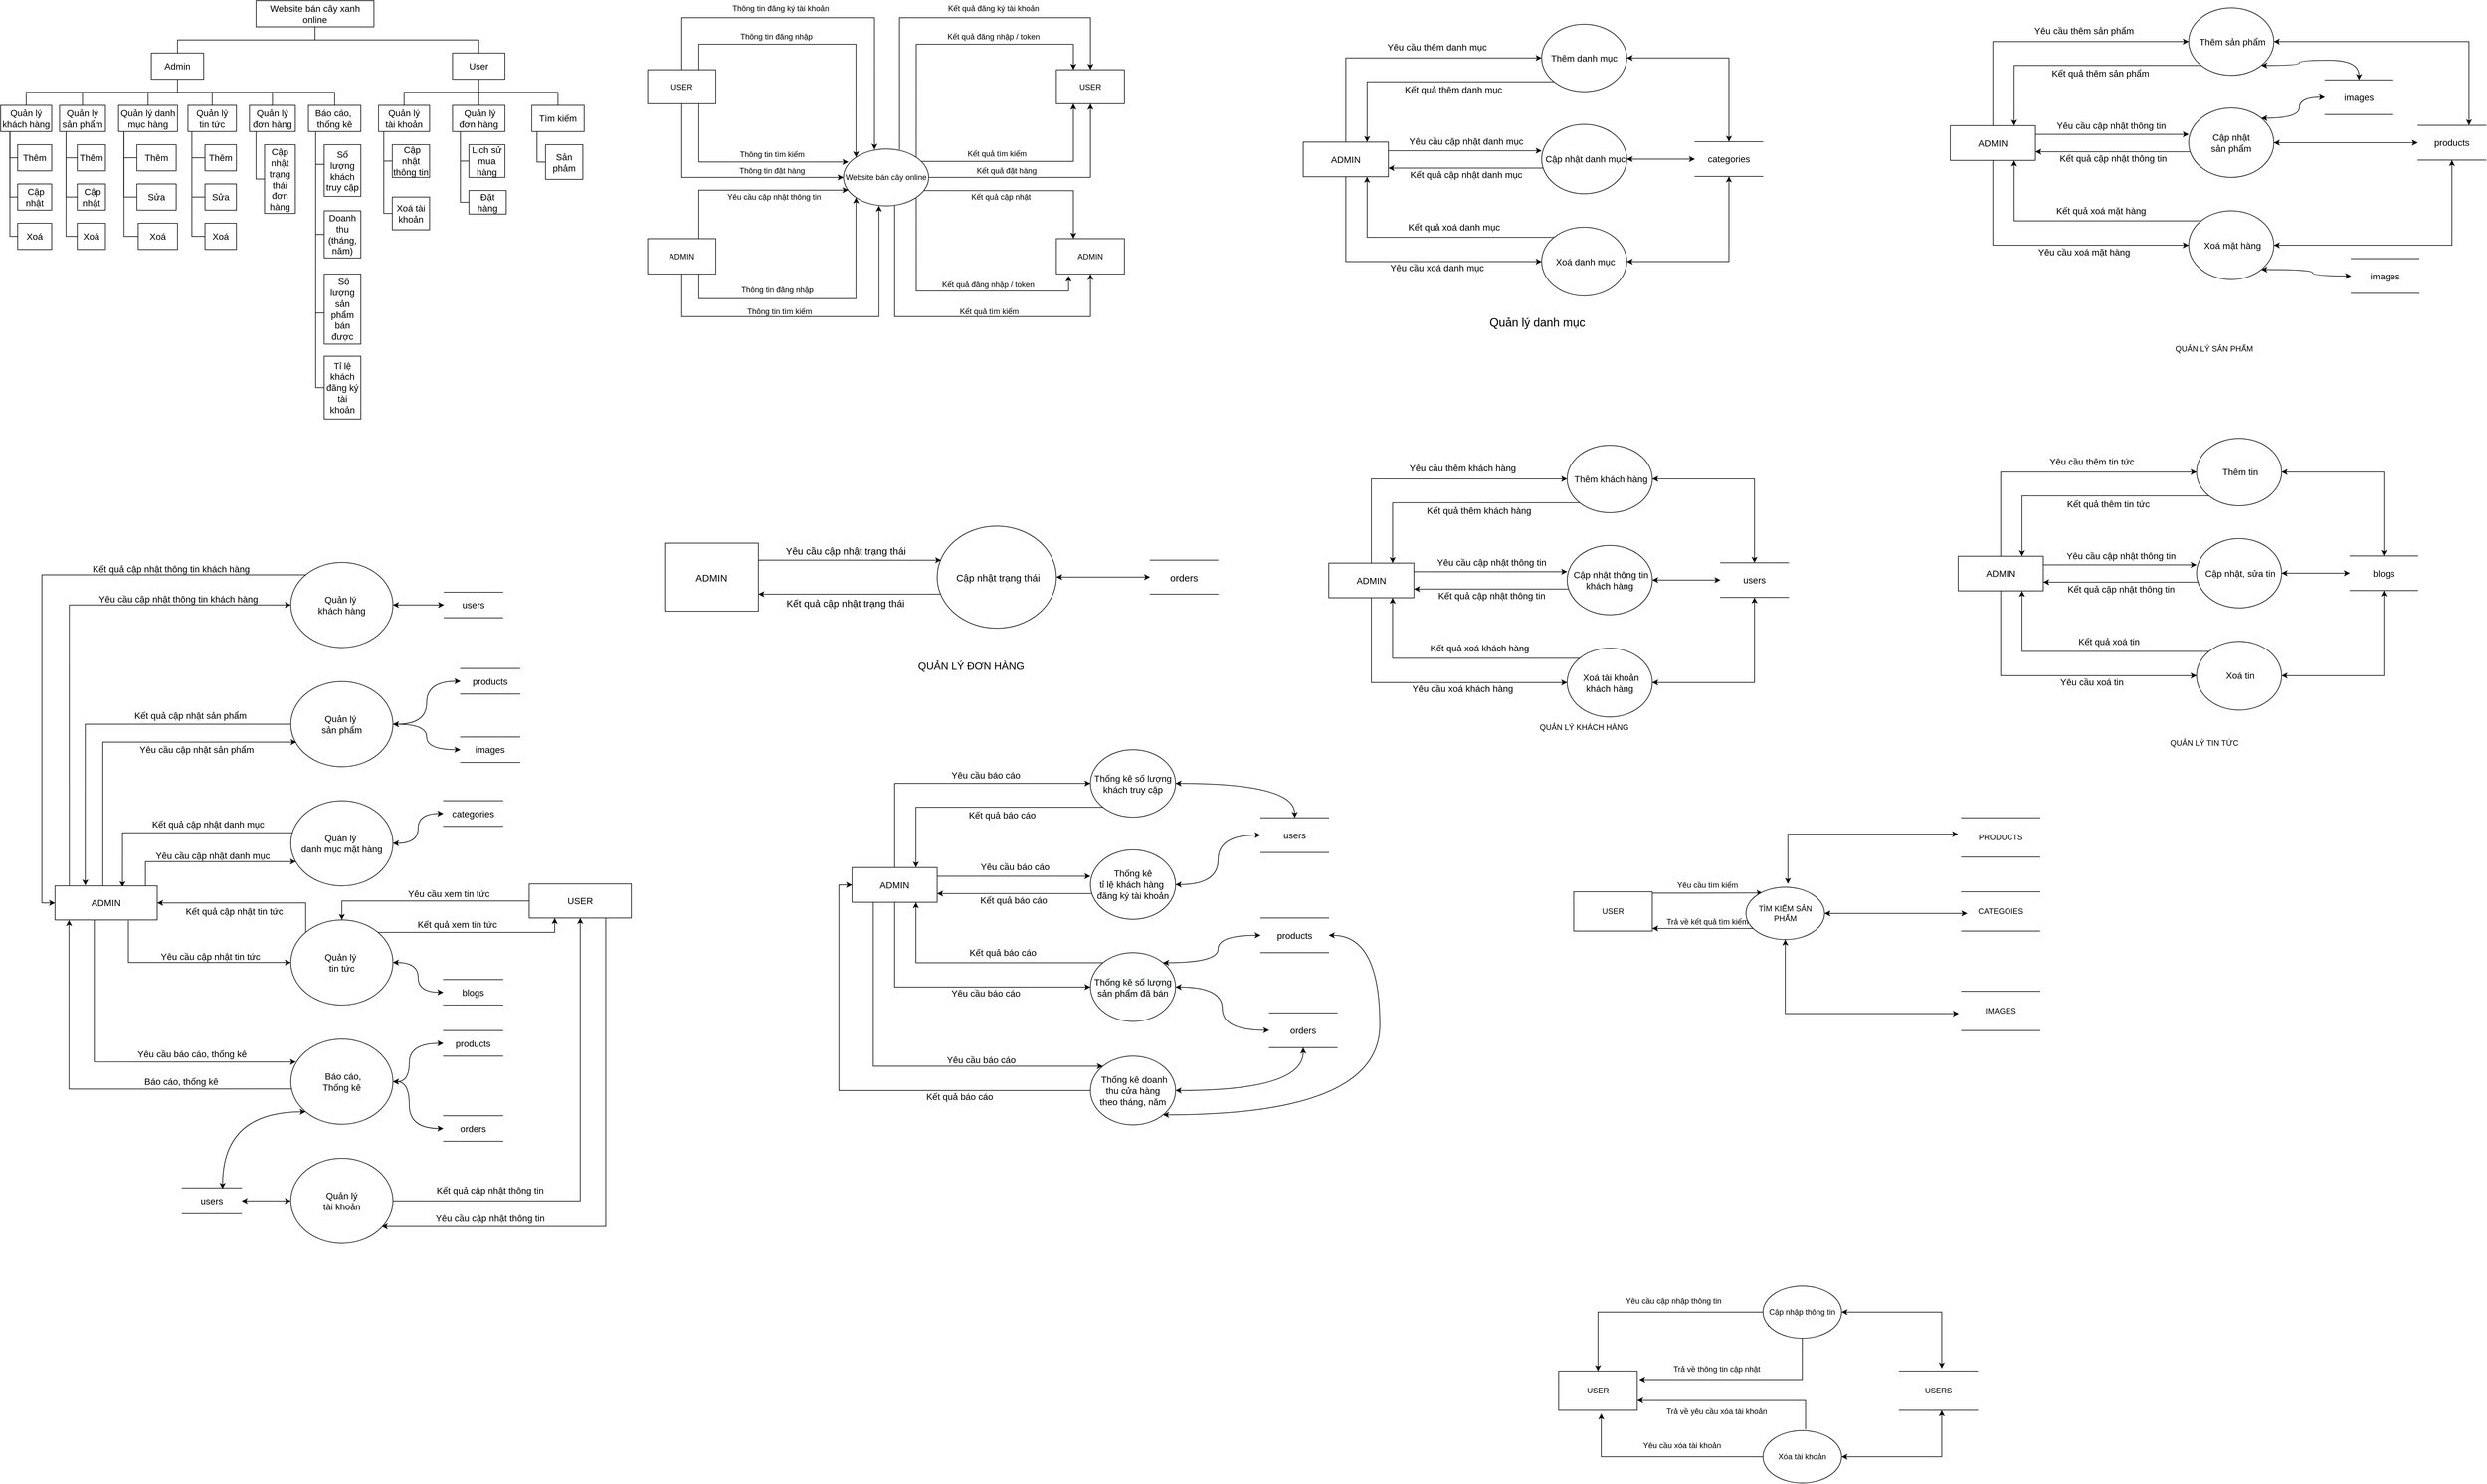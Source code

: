 <mxfile version="13.5.4" type="github">
  <diagram id="et3AeFfBmYFvC4YX-WKQ" name="Page-1">
    <mxGraphModel dx="1447" dy="767" grid="1" gridSize="13" guides="1" tooltips="1" connect="1" arrows="1" fold="1" page="1" pageScale="1" pageWidth="4000" pageHeight="3000" background="#FFFFFF" math="0" shadow="0">
      <root>
        <mxCell id="0" />
        <mxCell id="1" parent="0" />
        <mxCell id="l6hHztyn9rgP2krN6HWv-18" style="edgeStyle=orthogonalEdgeStyle;rounded=0;orthogonalLoop=1;jettySize=auto;html=1;exitX=0.5;exitY=1;exitDx=0;exitDy=0;entryX=0.5;entryY=0;entryDx=0;entryDy=0;endArrow=none;endFill=0;fontSize=14;" parent="1" source="l6hHztyn9rgP2krN6HWv-1" target="l6hHztyn9rgP2krN6HWv-2" edge="1">
          <mxGeometry relative="1" as="geometry" />
        </mxCell>
        <mxCell id="l6hHztyn9rgP2krN6HWv-19" style="edgeStyle=orthogonalEdgeStyle;rounded=0;orthogonalLoop=1;jettySize=auto;html=1;exitX=0.5;exitY=1;exitDx=0;exitDy=0;entryX=0.5;entryY=0;entryDx=0;entryDy=0;endArrow=none;endFill=0;fontSize=14;" parent="1" source="l6hHztyn9rgP2krN6HWv-1" target="l6hHztyn9rgP2krN6HWv-3" edge="1">
          <mxGeometry relative="1" as="geometry" />
        </mxCell>
        <mxCell id="l6hHztyn9rgP2krN6HWv-1" value="Website bán cây xanh online" style="rounded=0;whiteSpace=wrap;html=1;fontSize=14;" parent="1" vertex="1">
          <mxGeometry x="442" y="52" width="180" height="40" as="geometry" />
        </mxCell>
        <mxCell id="l6hHztyn9rgP2krN6HWv-12" style="edgeStyle=orthogonalEdgeStyle;rounded=0;orthogonalLoop=1;jettySize=auto;html=1;exitX=0.5;exitY=1;exitDx=0;exitDy=0;entryX=0.5;entryY=0;entryDx=0;entryDy=0;endArrow=none;endFill=0;fontSize=14;" parent="1" source="l6hHztyn9rgP2krN6HWv-2" target="l6hHztyn9rgP2krN6HWv-4" edge="1">
          <mxGeometry relative="1" as="geometry" />
        </mxCell>
        <mxCell id="l6hHztyn9rgP2krN6HWv-13" style="edgeStyle=orthogonalEdgeStyle;rounded=0;orthogonalLoop=1;jettySize=auto;html=1;exitX=0.5;exitY=1;exitDx=0;exitDy=0;entryX=0.5;entryY=0;entryDx=0;entryDy=0;endArrow=none;endFill=0;fontSize=14;" parent="1" source="l6hHztyn9rgP2krN6HWv-2" target="l6hHztyn9rgP2krN6HWv-8" edge="1">
          <mxGeometry relative="1" as="geometry" />
        </mxCell>
        <mxCell id="l6hHztyn9rgP2krN6HWv-14" style="edgeStyle=orthogonalEdgeStyle;rounded=0;orthogonalLoop=1;jettySize=auto;html=1;exitX=0.5;exitY=1;exitDx=0;exitDy=0;entryX=0.5;entryY=0;entryDx=0;entryDy=0;endArrow=none;endFill=0;fontSize=14;" parent="1" source="l6hHztyn9rgP2krN6HWv-2" target="l6hHztyn9rgP2krN6HWv-9" edge="1">
          <mxGeometry relative="1" as="geometry" />
        </mxCell>
        <mxCell id="l6hHztyn9rgP2krN6HWv-15" style="edgeStyle=orthogonalEdgeStyle;rounded=0;orthogonalLoop=1;jettySize=auto;html=1;exitX=0.5;exitY=1;exitDx=0;exitDy=0;entryX=0.5;entryY=0;entryDx=0;entryDy=0;endArrow=none;endFill=0;fontSize=14;" parent="1" source="l6hHztyn9rgP2krN6HWv-2" target="l6hHztyn9rgP2krN6HWv-7" edge="1">
          <mxGeometry relative="1" as="geometry" />
        </mxCell>
        <mxCell id="l6hHztyn9rgP2krN6HWv-16" style="edgeStyle=orthogonalEdgeStyle;rounded=0;orthogonalLoop=1;jettySize=auto;html=1;exitX=0.5;exitY=1;exitDx=0;exitDy=0;entryX=0.5;entryY=0;entryDx=0;entryDy=0;endArrow=none;endFill=0;fontSize=14;" parent="1" source="l6hHztyn9rgP2krN6HWv-2" target="l6hHztyn9rgP2krN6HWv-6" edge="1">
          <mxGeometry relative="1" as="geometry" />
        </mxCell>
        <mxCell id="l6hHztyn9rgP2krN6HWv-17" style="edgeStyle=orthogonalEdgeStyle;rounded=0;orthogonalLoop=1;jettySize=auto;html=1;exitX=0.5;exitY=1;exitDx=0;exitDy=0;entryX=0.5;entryY=0;entryDx=0;entryDy=0;endArrow=none;endFill=0;fontSize=14;" parent="1" source="l6hHztyn9rgP2krN6HWv-2" target="l6hHztyn9rgP2krN6HWv-5" edge="1">
          <mxGeometry relative="1" as="geometry" />
        </mxCell>
        <mxCell id="l6hHztyn9rgP2krN6HWv-2" value="Admin" style="rounded=0;whiteSpace=wrap;html=1;fontSize=14;" parent="1" vertex="1">
          <mxGeometry x="282" y="132" width="80" height="40" as="geometry" />
        </mxCell>
        <mxCell id="l6hHztyn9rgP2krN6HWv-20" style="edgeStyle=orthogonalEdgeStyle;rounded=0;orthogonalLoop=1;jettySize=auto;html=1;exitX=0.5;exitY=1;exitDx=0;exitDy=0;entryX=0.5;entryY=0;entryDx=0;entryDy=0;endArrow=none;endFill=0;fontSize=14;" parent="1" source="l6hHztyn9rgP2krN6HWv-3" target="l6hHztyn9rgP2krN6HWv-10" edge="1">
          <mxGeometry relative="1" as="geometry" />
        </mxCell>
        <mxCell id="l6hHztyn9rgP2krN6HWv-21" style="edgeStyle=orthogonalEdgeStyle;rounded=0;orthogonalLoop=1;jettySize=auto;html=1;exitX=0.5;exitY=1;exitDx=0;exitDy=0;entryX=0.5;entryY=0;entryDx=0;entryDy=0;endArrow=none;endFill=0;fontSize=14;" parent="1" source="l6hHztyn9rgP2krN6HWv-3" target="l6hHztyn9rgP2krN6HWv-11" edge="1">
          <mxGeometry relative="1" as="geometry" />
        </mxCell>
        <mxCell id="C2IFcDloGhtmpvNx6dyK-3" style="edgeStyle=orthogonalEdgeStyle;rounded=0;orthogonalLoop=1;jettySize=auto;html=1;exitX=0.5;exitY=1;exitDx=0;exitDy=0;entryX=0.5;entryY=0;entryDx=0;entryDy=0;endArrow=none;endFill=0;fontSize=14;" parent="1" source="l6hHztyn9rgP2krN6HWv-3" target="C2IFcDloGhtmpvNx6dyK-2" edge="1">
          <mxGeometry relative="1" as="geometry" />
        </mxCell>
        <mxCell id="l6hHztyn9rgP2krN6HWv-3" value="User" style="rounded=0;whiteSpace=wrap;html=1;fontSize=14;" parent="1" vertex="1">
          <mxGeometry x="742" y="132" width="80" height="40" as="geometry" />
        </mxCell>
        <mxCell id="l6hHztyn9rgP2krN6HWv-4" value="Quản lý &lt;br style=&quot;font-size: 14px;&quot;&gt;khách hàng" style="rounded=0;whiteSpace=wrap;html=1;fontSize=14;" parent="1" vertex="1">
          <mxGeometry x="52" y="212" width="78" height="40" as="geometry" />
        </mxCell>
        <mxCell id="l6hHztyn9rgP2krN6HWv-5" value="Báo cáo,&amp;nbsp;&lt;br style=&quot;font-size: 14px;&quot;&gt;thống kê" style="rounded=0;whiteSpace=wrap;html=1;fontSize=14;" parent="1" vertex="1">
          <mxGeometry x="522" y="212" width="80" height="40" as="geometry" />
        </mxCell>
        <mxCell id="l6hHztyn9rgP2krN6HWv-6" value="Quản lý&lt;br style=&quot;font-size: 14px;&quot;&gt;đơn hàng" style="rounded=0;whiteSpace=wrap;html=1;fontSize=14;" parent="1" vertex="1">
          <mxGeometry x="432" y="212" width="70" height="40" as="geometry" />
        </mxCell>
        <mxCell id="l6hHztyn9rgP2krN6HWv-7" value="Quản lý&lt;br style=&quot;font-size: 14px;&quot;&gt;tin tức" style="rounded=0;whiteSpace=wrap;html=1;fontSize=14;" parent="1" vertex="1">
          <mxGeometry x="338" y="212" width="74" height="40" as="geometry" />
        </mxCell>
        <mxCell id="l6hHztyn9rgP2krN6HWv-8" value="Quản lý &lt;br style=&quot;font-size: 14px;&quot;&gt;sản phẩm" style="rounded=0;whiteSpace=wrap;html=1;fontSize=14;" parent="1" vertex="1">
          <mxGeometry x="142" y="212" width="70" height="40" as="geometry" />
        </mxCell>
        <mxCell id="l6hHztyn9rgP2krN6HWv-9" value="Quản lý danh mục hàng" style="rounded=0;whiteSpace=wrap;html=1;fontSize=14;" parent="1" vertex="1">
          <mxGeometry x="232" y="212" width="90" height="40" as="geometry" />
        </mxCell>
        <mxCell id="l6hHztyn9rgP2krN6HWv-10" value="Quản lý&lt;br style=&quot;font-size: 14px;&quot;&gt;tài khoản" style="rounded=0;whiteSpace=wrap;html=1;fontSize=14;" parent="1" vertex="1">
          <mxGeometry x="629" y="212" width="78" height="40" as="geometry" />
        </mxCell>
        <mxCell id="l6hHztyn9rgP2krN6HWv-11" value="&amp;nbsp;Quản lý&lt;br style=&quot;font-size: 14px;&quot;&gt;đơn hàng" style="rounded=0;whiteSpace=wrap;html=1;fontSize=14;" parent="1" vertex="1">
          <mxGeometry x="742" y="212" width="80" height="40" as="geometry" />
        </mxCell>
        <mxCell id="xMuGLO1H8U7UrOTYDP_Z-3" style="edgeStyle=orthogonalEdgeStyle;rounded=0;orthogonalLoop=1;jettySize=auto;html=1;exitX=0;exitY=0.5;exitDx=0;exitDy=0;entryX=0.182;entryY=1.006;entryDx=0;entryDy=0;entryPerimeter=0;endArrow=none;endFill=0;fontSize=14;" parent="1" source="l6hHztyn9rgP2krN6HWv-22" target="l6hHztyn9rgP2krN6HWv-4" edge="1">
          <mxGeometry relative="1" as="geometry">
            <Array as="points">
              <mxPoint x="66" y="292" />
            </Array>
          </mxGeometry>
        </mxCell>
        <mxCell id="l6hHztyn9rgP2krN6HWv-22" value="Thêm&lt;br style=&quot;font-size: 14px;&quot;&gt;" style="rounded=0;whiteSpace=wrap;html=1;fontSize=14;" parent="1" vertex="1">
          <mxGeometry x="78" y="272" width="52" height="40" as="geometry" />
        </mxCell>
        <mxCell id="xMuGLO1H8U7UrOTYDP_Z-4" style="edgeStyle=orthogonalEdgeStyle;rounded=0;orthogonalLoop=1;jettySize=auto;html=1;exitX=0;exitY=0.5;exitDx=0;exitDy=0;entryX=0.182;entryY=1.028;entryDx=0;entryDy=0;entryPerimeter=0;endArrow=none;endFill=0;fontSize=14;" parent="1" source="l6hHztyn9rgP2krN6HWv-23" target="l6hHztyn9rgP2krN6HWv-4" edge="1">
          <mxGeometry relative="1" as="geometry">
            <Array as="points">
              <mxPoint x="66" y="352" />
            </Array>
          </mxGeometry>
        </mxCell>
        <mxCell id="l6hHztyn9rgP2krN6HWv-23" value="&amp;nbsp;Cập&lt;br style=&quot;font-size: 14px;&quot;&gt;nhật" style="rounded=0;whiteSpace=wrap;html=1;fontSize=14;" parent="1" vertex="1">
          <mxGeometry x="78" y="332" width="52" height="40" as="geometry" />
        </mxCell>
        <mxCell id="xMuGLO1H8U7UrOTYDP_Z-5" style="edgeStyle=orthogonalEdgeStyle;rounded=0;orthogonalLoop=1;jettySize=auto;html=1;exitX=0;exitY=0.5;exitDx=0;exitDy=0;entryX=0.182;entryY=0.993;entryDx=0;entryDy=0;entryPerimeter=0;endArrow=none;endFill=0;fontSize=14;" parent="1" source="l6hHztyn9rgP2krN6HWv-24" target="l6hHztyn9rgP2krN6HWv-4" edge="1">
          <mxGeometry relative="1" as="geometry">
            <Array as="points">
              <mxPoint x="66" y="412" />
            </Array>
          </mxGeometry>
        </mxCell>
        <mxCell id="l6hHztyn9rgP2krN6HWv-24" value="Xoá" style="rounded=0;whiteSpace=wrap;html=1;fontSize=14;" parent="1" vertex="1">
          <mxGeometry x="78" y="392" width="52" height="40" as="geometry" />
        </mxCell>
        <mxCell id="xMuGLO1H8U7UrOTYDP_Z-6" style="edgeStyle=orthogonalEdgeStyle;rounded=0;orthogonalLoop=1;jettySize=auto;html=1;exitX=0;exitY=0.5;exitDx=0;exitDy=0;entryX=0.148;entryY=0.987;entryDx=0;entryDy=0;endArrow=none;endFill=0;entryPerimeter=0;fontSize=14;" parent="1" source="l6hHztyn9rgP2krN6HWv-28" target="l6hHztyn9rgP2krN6HWv-8" edge="1">
          <mxGeometry relative="1" as="geometry">
            <Array as="points">
              <mxPoint x="152" y="292" />
              <mxPoint x="152" y="252" />
            </Array>
          </mxGeometry>
        </mxCell>
        <mxCell id="l6hHztyn9rgP2krN6HWv-28" value="Thêm&lt;br style=&quot;font-size: 14px;&quot;&gt;" style="rounded=0;whiteSpace=wrap;html=1;fontSize=14;" parent="1" vertex="1">
          <mxGeometry x="169" y="272" width="43" height="40" as="geometry" />
        </mxCell>
        <mxCell id="xMuGLO1H8U7UrOTYDP_Z-7" style="edgeStyle=orthogonalEdgeStyle;rounded=0;orthogonalLoop=1;jettySize=auto;html=1;exitX=0;exitY=0.5;exitDx=0;exitDy=0;entryX=0.142;entryY=1.023;entryDx=0;entryDy=0;entryPerimeter=0;endArrow=none;endFill=0;fontSize=14;" parent="1" source="l6hHztyn9rgP2krN6HWv-29" target="l6hHztyn9rgP2krN6HWv-8" edge="1">
          <mxGeometry relative="1" as="geometry">
            <Array as="points">
              <mxPoint x="152" y="352" />
            </Array>
          </mxGeometry>
        </mxCell>
        <mxCell id="l6hHztyn9rgP2krN6HWv-29" value="&amp;nbsp;Cập nhật" style="rounded=0;whiteSpace=wrap;html=1;fontSize=14;" parent="1" vertex="1">
          <mxGeometry x="169" y="332" width="43" height="40" as="geometry" />
        </mxCell>
        <mxCell id="xMuGLO1H8U7UrOTYDP_Z-8" style="edgeStyle=orthogonalEdgeStyle;rounded=0;orthogonalLoop=1;jettySize=auto;html=1;exitX=0;exitY=0.5;exitDx=0;exitDy=0;entryX=0.142;entryY=0.987;entryDx=0;entryDy=0;entryPerimeter=0;endArrow=none;endFill=0;fontSize=14;" parent="1" source="l6hHztyn9rgP2krN6HWv-30" target="l6hHztyn9rgP2krN6HWv-8" edge="1">
          <mxGeometry relative="1" as="geometry">
            <Array as="points">
              <mxPoint x="152" y="412" />
            </Array>
          </mxGeometry>
        </mxCell>
        <mxCell id="l6hHztyn9rgP2krN6HWv-30" value="Xoá" style="rounded=0;whiteSpace=wrap;html=1;fontSize=14;" parent="1" vertex="1">
          <mxGeometry x="169" y="392" width="43" height="40" as="geometry" />
        </mxCell>
        <mxCell id="xMuGLO1H8U7UrOTYDP_Z-9" style="edgeStyle=orthogonalEdgeStyle;rounded=0;orthogonalLoop=1;jettySize=auto;html=1;exitX=0;exitY=0.5;exitDx=0;exitDy=0;endArrow=none;endFill=0;fontSize=14;" parent="1" source="l6hHztyn9rgP2krN6HWv-31" edge="1">
          <mxGeometry relative="1" as="geometry">
            <mxPoint x="277" y="252" as="targetPoint" />
          </mxGeometry>
        </mxCell>
        <mxCell id="l6hHztyn9rgP2krN6HWv-31" value="Thêm&lt;br style=&quot;font-size: 14px;&quot;&gt;" style="rounded=0;whiteSpace=wrap;html=1;fontSize=14;" parent="1" vertex="1">
          <mxGeometry x="260" y="272" width="60" height="40" as="geometry" />
        </mxCell>
        <mxCell id="xMuGLO1H8U7UrOTYDP_Z-10" style="edgeStyle=orthogonalEdgeStyle;rounded=0;orthogonalLoop=1;jettySize=auto;html=1;exitX=0;exitY=0.5;exitDx=0;exitDy=0;endArrow=none;endFill=0;entryX=0.5;entryY=1;entryDx=0;entryDy=0;fontSize=14;" parent="1" source="l6hHztyn9rgP2krN6HWv-32" target="l6hHztyn9rgP2krN6HWv-9" edge="1">
          <mxGeometry relative="1" as="geometry">
            <mxPoint x="240" y="252" as="targetPoint" />
            <Array as="points">
              <mxPoint x="240" y="352" />
              <mxPoint x="240" y="252" />
            </Array>
          </mxGeometry>
        </mxCell>
        <mxCell id="l6hHztyn9rgP2krN6HWv-32" value="Sửa" style="rounded=0;whiteSpace=wrap;html=1;fontSize=14;" parent="1" vertex="1">
          <mxGeometry x="260" y="332" width="60" height="40" as="geometry" />
        </mxCell>
        <mxCell id="xMuGLO1H8U7UrOTYDP_Z-11" style="edgeStyle=orthogonalEdgeStyle;rounded=0;orthogonalLoop=1;jettySize=auto;html=1;exitX=0;exitY=0.5;exitDx=0;exitDy=0;entryX=0.092;entryY=1.023;entryDx=0;entryDy=0;entryPerimeter=0;endArrow=none;endFill=0;fontSize=14;" parent="1" source="l6hHztyn9rgP2krN6HWv-33" target="l6hHztyn9rgP2krN6HWv-9" edge="1">
          <mxGeometry relative="1" as="geometry" />
        </mxCell>
        <mxCell id="l6hHztyn9rgP2krN6HWv-33" value="Xoá" style="rounded=0;whiteSpace=wrap;html=1;fontSize=14;" parent="1" vertex="1">
          <mxGeometry x="262" y="392" width="60" height="40" as="geometry" />
        </mxCell>
        <mxCell id="xMuGLO1H8U7UrOTYDP_Z-13" style="edgeStyle=orthogonalEdgeStyle;rounded=0;orthogonalLoop=1;jettySize=auto;html=1;exitX=0;exitY=0.5;exitDx=0;exitDy=0;entryX=0.25;entryY=1;entryDx=0;entryDy=0;endArrow=none;endFill=0;fontSize=14;" parent="1" source="l6hHztyn9rgP2krN6HWv-44" target="l6hHztyn9rgP2krN6HWv-7" edge="1">
          <mxGeometry relative="1" as="geometry" />
        </mxCell>
        <mxCell id="l6hHztyn9rgP2krN6HWv-44" value="Thêm&lt;br style=&quot;font-size: 14px;&quot;&gt;" style="rounded=0;whiteSpace=wrap;html=1;fontSize=14;" parent="1" vertex="1">
          <mxGeometry x="364" y="272" width="48" height="40" as="geometry" />
        </mxCell>
        <mxCell id="xMuGLO1H8U7UrOTYDP_Z-15" style="edgeStyle=orthogonalEdgeStyle;rounded=0;orthogonalLoop=1;jettySize=auto;html=1;exitX=0;exitY=0.5;exitDx=0;exitDy=0;entryX=0.5;entryY=1;entryDx=0;entryDy=0;endArrow=none;endFill=0;fontSize=14;" parent="1" source="l6hHztyn9rgP2krN6HWv-45" target="l6hHztyn9rgP2krN6HWv-7" edge="1">
          <mxGeometry relative="1" as="geometry">
            <Array as="points">
              <mxPoint x="344" y="352" />
              <mxPoint x="344" y="252" />
            </Array>
          </mxGeometry>
        </mxCell>
        <mxCell id="l6hHztyn9rgP2krN6HWv-45" value="Sửa" style="rounded=0;whiteSpace=wrap;html=1;fontSize=14;" parent="1" vertex="1">
          <mxGeometry x="364" y="332" width="48" height="40" as="geometry" />
        </mxCell>
        <mxCell id="xMuGLO1H8U7UrOTYDP_Z-16" style="edgeStyle=orthogonalEdgeStyle;rounded=0;orthogonalLoop=1;jettySize=auto;html=1;exitX=0;exitY=0.5;exitDx=0;exitDy=0;entryX=0.5;entryY=1;entryDx=0;entryDy=0;endArrow=none;endFill=0;fontSize=14;" parent="1" source="l6hHztyn9rgP2krN6HWv-46" target="l6hHztyn9rgP2krN6HWv-7" edge="1">
          <mxGeometry relative="1" as="geometry">
            <Array as="points">
              <mxPoint x="344" y="412" />
              <mxPoint x="344" y="252" />
            </Array>
          </mxGeometry>
        </mxCell>
        <mxCell id="l6hHztyn9rgP2krN6HWv-46" value="Xoá" style="rounded=0;whiteSpace=wrap;html=1;fontSize=14;" parent="1" vertex="1">
          <mxGeometry x="364" y="392" width="48" height="40" as="geometry" />
        </mxCell>
        <mxCell id="xMuGLO1H8U7UrOTYDP_Z-17" style="edgeStyle=orthogonalEdgeStyle;rounded=0;orthogonalLoop=1;jettySize=auto;html=1;exitX=0;exitY=0.5;exitDx=0;exitDy=0;entryX=0.25;entryY=1;entryDx=0;entryDy=0;endArrow=none;endFill=0;fontSize=14;" parent="1" source="l6hHztyn9rgP2krN6HWv-47" target="l6hHztyn9rgP2krN6HWv-6" edge="1">
          <mxGeometry relative="1" as="geometry">
            <Array as="points">
              <mxPoint x="442" y="325" />
              <mxPoint x="442" y="252" />
            </Array>
          </mxGeometry>
        </mxCell>
        <mxCell id="l6hHztyn9rgP2krN6HWv-47" value="Cập nhật&lt;br style=&quot;font-size: 14px;&quot;&gt;trạng thái&lt;br style=&quot;font-size: 14px;&quot;&gt;đơn hàng" style="rounded=0;whiteSpace=wrap;html=1;fontSize=14;" parent="1" vertex="1">
          <mxGeometry x="455" y="272" width="47" height="105" as="geometry" />
        </mxCell>
        <mxCell id="xMuGLO1H8U7UrOTYDP_Z-19" style="edgeStyle=orthogonalEdgeStyle;rounded=0;orthogonalLoop=1;jettySize=auto;html=1;exitX=0;exitY=0.5;exitDx=0;exitDy=0;entryX=0.5;entryY=1;entryDx=0;entryDy=0;endArrow=none;endFill=0;fontSize=14;" parent="1" source="l6hHztyn9rgP2krN6HWv-49" target="l6hHztyn9rgP2krN6HWv-5" edge="1">
          <mxGeometry relative="1" as="geometry">
            <Array as="points">
              <mxPoint x="533" y="302" />
              <mxPoint x="533" y="252" />
            </Array>
          </mxGeometry>
        </mxCell>
        <mxCell id="l6hHztyn9rgP2krN6HWv-49" value="Số lượng khách truy cập" style="rounded=0;whiteSpace=wrap;html=1;fontSize=14;" parent="1" vertex="1">
          <mxGeometry x="546" y="272" width="56" height="79" as="geometry" />
        </mxCell>
        <mxCell id="xMuGLO1H8U7UrOTYDP_Z-21" style="edgeStyle=orthogonalEdgeStyle;rounded=0;orthogonalLoop=1;jettySize=auto;html=1;exitX=0;exitY=0.5;exitDx=0;exitDy=0;entryX=0.5;entryY=1;entryDx=0;entryDy=0;endArrow=none;endFill=0;fontSize=14;" parent="1" source="l6hHztyn9rgP2krN6HWv-50" target="l6hHztyn9rgP2krN6HWv-5" edge="1">
          <mxGeometry relative="1" as="geometry">
            <Array as="points">
              <mxPoint x="546" y="529" />
              <mxPoint x="533" y="529" />
              <mxPoint x="533" y="252" />
            </Array>
          </mxGeometry>
        </mxCell>
        <mxCell id="l6hHztyn9rgP2krN6HWv-50" value="&amp;nbsp;Số lượng sản phẩm bán được" style="rounded=0;whiteSpace=wrap;html=1;fontSize=14;" parent="1" vertex="1">
          <mxGeometry x="546" y="469.5" width="56" height="107" as="geometry" />
        </mxCell>
        <mxCell id="xMuGLO1H8U7UrOTYDP_Z-20" style="edgeStyle=orthogonalEdgeStyle;rounded=0;orthogonalLoop=1;jettySize=auto;html=1;exitX=0;exitY=0.5;exitDx=0;exitDy=0;entryX=0.5;entryY=1;entryDx=0;entryDy=0;endArrow=none;endFill=0;fontSize=14;" parent="1" source="l6hHztyn9rgP2krN6HWv-51" target="l6hHztyn9rgP2krN6HWv-5" edge="1">
          <mxGeometry relative="1" as="geometry">
            <Array as="points">
              <mxPoint x="533" y="409" />
              <mxPoint x="533" y="252" />
            </Array>
          </mxGeometry>
        </mxCell>
        <mxCell id="l6hHztyn9rgP2krN6HWv-51" value="Doanh thu&lt;br style=&quot;font-size: 14px;&quot;&gt;(tháng, năm)" style="rounded=0;whiteSpace=wrap;html=1;fontSize=14;" parent="1" vertex="1">
          <mxGeometry x="546" y="373" width="56" height="72" as="geometry" />
        </mxCell>
        <mxCell id="xMuGLO1H8U7UrOTYDP_Z-22" style="edgeStyle=orthogonalEdgeStyle;rounded=0;orthogonalLoop=1;jettySize=auto;html=1;exitX=0;exitY=0.5;exitDx=0;exitDy=0;entryX=0.5;entryY=1;entryDx=0;entryDy=0;endArrow=none;endFill=0;fontSize=14;" parent="1" source="l6hHztyn9rgP2krN6HWv-52" target="l6hHztyn9rgP2krN6HWv-5" edge="1">
          <mxGeometry relative="1" as="geometry">
            <Array as="points">
              <mxPoint x="533" y="643" />
              <mxPoint x="533" y="252" />
            </Array>
          </mxGeometry>
        </mxCell>
        <mxCell id="l6hHztyn9rgP2krN6HWv-52" value="Tỉ lệ khách đăng ký tài khoản" style="rounded=0;whiteSpace=wrap;html=1;fontSize=14;" parent="1" vertex="1">
          <mxGeometry x="546" y="595" width="56" height="96" as="geometry" />
        </mxCell>
        <mxCell id="xMuGLO1H8U7UrOTYDP_Z-23" style="edgeStyle=orthogonalEdgeStyle;rounded=0;orthogonalLoop=1;jettySize=auto;html=1;exitX=0;exitY=0.5;exitDx=0;exitDy=0;entryX=0.5;entryY=1;entryDx=0;entryDy=0;endArrow=none;endFill=0;fontSize=14;" parent="1" source="l6hHztyn9rgP2krN6HWv-57" target="l6hHztyn9rgP2krN6HWv-10" edge="1">
          <mxGeometry relative="1" as="geometry">
            <Array as="points">
              <mxPoint x="637" y="297" />
              <mxPoint x="637" y="252" />
            </Array>
          </mxGeometry>
        </mxCell>
        <mxCell id="l6hHztyn9rgP2krN6HWv-57" value="&amp;nbsp;Cập nhật thông tin" style="rounded=0;whiteSpace=wrap;html=1;fontSize=14;" parent="1" vertex="1">
          <mxGeometry x="650" y="272" width="57" height="50" as="geometry" />
        </mxCell>
        <mxCell id="xMuGLO1H8U7UrOTYDP_Z-25" style="edgeStyle=orthogonalEdgeStyle;rounded=0;orthogonalLoop=1;jettySize=auto;html=1;exitX=0;exitY=0.5;exitDx=0;exitDy=0;entryX=0.5;entryY=1;entryDx=0;entryDy=0;endArrow=none;endFill=0;fontSize=14;" parent="1" source="l6hHztyn9rgP2krN6HWv-58" target="l6hHztyn9rgP2krN6HWv-10" edge="1">
          <mxGeometry relative="1" as="geometry">
            <Array as="points">
              <mxPoint x="637" y="377" />
              <mxPoint x="637" y="252" />
            </Array>
          </mxGeometry>
        </mxCell>
        <mxCell id="l6hHztyn9rgP2krN6HWv-58" value="Xoá tài khoản" style="rounded=0;whiteSpace=wrap;html=1;fontSize=14;" parent="1" vertex="1">
          <mxGeometry x="650" y="352" width="57" height="50" as="geometry" />
        </mxCell>
        <mxCell id="xMuGLO1H8U7UrOTYDP_Z-26" style="edgeStyle=orthogonalEdgeStyle;rounded=0;orthogonalLoop=1;jettySize=auto;html=1;exitX=0;exitY=0.5;exitDx=0;exitDy=0;entryX=0.25;entryY=1;entryDx=0;entryDy=0;endArrow=none;endFill=0;fontSize=14;" parent="1" source="l6hHztyn9rgP2krN6HWv-61" target="l6hHztyn9rgP2krN6HWv-11" edge="1">
          <mxGeometry relative="1" as="geometry">
            <Array as="points">
              <mxPoint x="754" y="297" />
              <mxPoint x="754" y="252" />
            </Array>
          </mxGeometry>
        </mxCell>
        <mxCell id="l6hHztyn9rgP2krN6HWv-61" value="Lịch sử&lt;br style=&quot;font-size: 14px;&quot;&gt;mua hàng" style="rounded=0;whiteSpace=wrap;html=1;fontSize=14;" parent="1" vertex="1">
          <mxGeometry x="767" y="272" width="55" height="50" as="geometry" />
        </mxCell>
        <mxCell id="xMuGLO1H8U7UrOTYDP_Z-28" style="edgeStyle=orthogonalEdgeStyle;rounded=0;orthogonalLoop=1;jettySize=auto;html=1;exitX=0;exitY=0.5;exitDx=0;exitDy=0;entryX=0.5;entryY=1;entryDx=0;entryDy=0;endArrow=none;endFill=0;fontSize=14;" parent="1" source="l6hHztyn9rgP2krN6HWv-64" target="l6hHztyn9rgP2krN6HWv-11" edge="1">
          <mxGeometry relative="1" as="geometry">
            <Array as="points">
              <mxPoint x="754" y="360" />
              <mxPoint x="754" y="252" />
            </Array>
          </mxGeometry>
        </mxCell>
        <mxCell id="l6hHztyn9rgP2krN6HWv-64" value="Đặt hàng" style="rounded=0;whiteSpace=wrap;html=1;fontSize=14;" parent="1" vertex="1">
          <mxGeometry x="767" y="342" width="57" height="36" as="geometry" />
        </mxCell>
        <mxCell id="l6hHztyn9rgP2krN6HWv-76" style="edgeStyle=orthogonalEdgeStyle;rounded=0;orthogonalLoop=1;jettySize=auto;html=1;exitX=1;exitY=1;exitDx=0;exitDy=0;entryX=0.18;entryY=1.05;entryDx=0;entryDy=0;entryPerimeter=0;endArrow=classic;endFill=1;" parent="1" source="l6hHztyn9rgP2krN6HWv-67" target="l6hHztyn9rgP2krN6HWv-75" edge="1">
          <mxGeometry relative="1" as="geometry">
            <Array as="points">
              <mxPoint x="1450" y="495.5" />
              <mxPoint x="1683" y="495.5" />
            </Array>
          </mxGeometry>
        </mxCell>
        <mxCell id="l6hHztyn9rgP2krN6HWv-80" style="edgeStyle=orthogonalEdgeStyle;rounded=0;orthogonalLoop=1;jettySize=auto;html=1;entryX=0.5;entryY=1;entryDx=0;entryDy=0;endArrow=classic;endFill=1;" parent="1" source="l6hHztyn9rgP2krN6HWv-67" target="l6hHztyn9rgP2krN6HWv-75" edge="1">
          <mxGeometry relative="1" as="geometry">
            <Array as="points">
              <mxPoint x="1417" y="534.5" />
              <mxPoint x="1716" y="534.5" />
            </Array>
          </mxGeometry>
        </mxCell>
        <mxCell id="l6hHztyn9rgP2krN6HWv-83" style="edgeStyle=orthogonalEdgeStyle;rounded=0;orthogonalLoop=1;jettySize=auto;html=1;exitX=1;exitY=0;exitDx=0;exitDy=0;entryX=0.25;entryY=0;entryDx=0;entryDy=0;endArrow=classic;endFill=1;" parent="1" source="l6hHztyn9rgP2krN6HWv-67" target="l6hHztyn9rgP2krN6HWv-81" edge="1">
          <mxGeometry relative="1" as="geometry">
            <Array as="points">
              <mxPoint x="1450" y="118.5" />
              <mxPoint x="1690" y="118.5" />
            </Array>
          </mxGeometry>
        </mxCell>
        <mxCell id="ec-PwEsvEGPstZVbb-wG-12" style="edgeStyle=orthogonalEdgeStyle;rounded=0;orthogonalLoop=1;jettySize=auto;html=1;exitX=0.657;exitY=0.014;exitDx=0;exitDy=0;entryX=0.5;entryY=0;entryDx=0;entryDy=0;exitPerimeter=0;" parent="1" source="l6hHztyn9rgP2krN6HWv-67" target="l6hHztyn9rgP2krN6HWv-81" edge="1">
          <mxGeometry relative="1" as="geometry">
            <Array as="points">
              <mxPoint x="1424" y="78" />
              <mxPoint x="1716" y="78" />
            </Array>
          </mxGeometry>
        </mxCell>
        <mxCell id="ec-PwEsvEGPstZVbb-wG-14" style="edgeStyle=orthogonalEdgeStyle;rounded=0;orthogonalLoop=1;jettySize=auto;html=1;exitX=0.912;exitY=0.218;exitDx=0;exitDy=0;entryX=0.25;entryY=1;entryDx=0;entryDy=0;exitPerimeter=0;" parent="1" source="l6hHztyn9rgP2krN6HWv-67" target="l6hHztyn9rgP2krN6HWv-81" edge="1">
          <mxGeometry relative="1" as="geometry" />
        </mxCell>
        <mxCell id="ec-PwEsvEGPstZVbb-wG-17" style="edgeStyle=orthogonalEdgeStyle;rounded=0;orthogonalLoop=1;jettySize=auto;html=1;entryX=0.5;entryY=1;entryDx=0;entryDy=0;" parent="1" source="l6hHztyn9rgP2krN6HWv-67" target="l6hHztyn9rgP2krN6HWv-81" edge="1">
          <mxGeometry relative="1" as="geometry" />
        </mxCell>
        <mxCell id="gGlTVquiV2Og2seTX1WU-3" style="edgeStyle=orthogonalEdgeStyle;rounded=0;orthogonalLoop=1;jettySize=auto;html=1;exitX=0.935;exitY=0.732;exitDx=0;exitDy=0;entryX=0.25;entryY=0;entryDx=0;entryDy=0;exitPerimeter=0;" parent="1" source="l6hHztyn9rgP2krN6HWv-67" target="l6hHztyn9rgP2krN6HWv-75" edge="1">
          <mxGeometry relative="1" as="geometry" />
        </mxCell>
        <mxCell id="l6hHztyn9rgP2krN6HWv-67" value="Website bán cây online" style="ellipse;whiteSpace=wrap;html=1;" parent="1" vertex="1">
          <mxGeometry x="1339" y="278.5" width="130" height="87" as="geometry" />
        </mxCell>
        <mxCell id="l6hHztyn9rgP2krN6HWv-74" style="edgeStyle=orthogonalEdgeStyle;rounded=0;orthogonalLoop=1;jettySize=auto;html=1;exitX=0.75;exitY=1;exitDx=0;exitDy=0;entryX=0;entryY=1;entryDx=0;entryDy=0;endArrow=classic;endFill=1;" parent="1" source="l6hHztyn9rgP2krN6HWv-68" target="l6hHztyn9rgP2krN6HWv-67" edge="1">
          <mxGeometry relative="1" as="geometry">
            <Array as="points">
              <mxPoint x="1118" y="507" />
              <mxPoint x="1358" y="507" />
            </Array>
          </mxGeometry>
        </mxCell>
        <mxCell id="l6hHztyn9rgP2krN6HWv-77" style="edgeStyle=orthogonalEdgeStyle;rounded=0;orthogonalLoop=1;jettySize=auto;html=1;exitX=0.5;exitY=1;exitDx=0;exitDy=0;entryX=0.416;entryY=0.996;entryDx=0;entryDy=0;entryPerimeter=0;endArrow=classic;endFill=1;" parent="1" source="l6hHztyn9rgP2krN6HWv-68" target="l6hHztyn9rgP2krN6HWv-67" edge="1">
          <mxGeometry relative="1" as="geometry">
            <Array as="points">
              <mxPoint x="1092" y="534.5" />
              <mxPoint x="1393" y="534.5" />
            </Array>
          </mxGeometry>
        </mxCell>
        <mxCell id="ec-PwEsvEGPstZVbb-wG-6" style="edgeStyle=orthogonalEdgeStyle;rounded=0;orthogonalLoop=1;jettySize=auto;html=1;exitX=0.75;exitY=0;exitDx=0;exitDy=0;entryX=0.057;entryY=0.724;entryDx=0;entryDy=0;entryPerimeter=0;" parent="1" source="l6hHztyn9rgP2krN6HWv-68" target="l6hHztyn9rgP2krN6HWv-67" edge="1">
          <mxGeometry relative="1" as="geometry">
            <Array as="points">
              <mxPoint x="1118" y="342" />
            </Array>
          </mxGeometry>
        </mxCell>
        <mxCell id="l6hHztyn9rgP2krN6HWv-68" value="ADMIN" style="rounded=0;whiteSpace=wrap;html=1;" parent="1" vertex="1">
          <mxGeometry x="1040" y="415.5" width="104" height="54" as="geometry" />
        </mxCell>
        <mxCell id="l6hHztyn9rgP2krN6HWv-71" style="edgeStyle=orthogonalEdgeStyle;rounded=0;orthogonalLoop=1;jettySize=auto;html=1;exitX=0.25;exitY=0;exitDx=0;exitDy=0;endArrow=classic;endFill=1;entryX=0;entryY=0;entryDx=0;entryDy=0;" parent="1" source="l6hHztyn9rgP2krN6HWv-69" target="l6hHztyn9rgP2krN6HWv-67" edge="1">
          <mxGeometry relative="1" as="geometry">
            <mxPoint x="1443" y="222.5" as="targetPoint" />
            <Array as="points">
              <mxPoint x="1066" y="165.5" />
              <mxPoint x="1118" y="165.5" />
              <mxPoint x="1118" y="118.5" />
              <mxPoint x="1358" y="118.5" />
            </Array>
          </mxGeometry>
        </mxCell>
        <mxCell id="ec-PwEsvEGPstZVbb-wG-1" style="edgeStyle=orthogonalEdgeStyle;rounded=0;orthogonalLoop=1;jettySize=auto;html=1;exitX=0.75;exitY=1;exitDx=0;exitDy=0;entryX=0.057;entryY=0.229;entryDx=0;entryDy=0;entryPerimeter=0;" parent="1" source="l6hHztyn9rgP2krN6HWv-69" target="l6hHztyn9rgP2krN6HWv-67" edge="1">
          <mxGeometry relative="1" as="geometry">
            <Array as="points">
              <mxPoint x="1118" y="298" />
            </Array>
          </mxGeometry>
        </mxCell>
        <mxCell id="ec-PwEsvEGPstZVbb-wG-4" style="edgeStyle=orthogonalEdgeStyle;rounded=0;orthogonalLoop=1;jettySize=auto;html=1;exitX=0.5;exitY=0;exitDx=0;exitDy=0;entryX=0.364;entryY=0.012;entryDx=0;entryDy=0;entryPerimeter=0;" parent="1" source="l6hHztyn9rgP2krN6HWv-69" target="l6hHztyn9rgP2krN6HWv-67" edge="1">
          <mxGeometry relative="1" as="geometry">
            <Array as="points">
              <mxPoint x="1092" y="78" />
              <mxPoint x="1386" y="78" />
            </Array>
          </mxGeometry>
        </mxCell>
        <mxCell id="ec-PwEsvEGPstZVbb-wG-20" style="edgeStyle=orthogonalEdgeStyle;rounded=0;orthogonalLoop=1;jettySize=auto;html=1;exitX=0.5;exitY=1;exitDx=0;exitDy=0;entryX=0;entryY=0.5;entryDx=0;entryDy=0;" parent="1" source="l6hHztyn9rgP2krN6HWv-69" target="l6hHztyn9rgP2krN6HWv-67" edge="1">
          <mxGeometry relative="1" as="geometry">
            <Array as="points">
              <mxPoint x="1092" y="322" />
            </Array>
          </mxGeometry>
        </mxCell>
        <mxCell id="l6hHztyn9rgP2krN6HWv-69" value="USER" style="rounded=0;whiteSpace=wrap;html=1;" parent="1" vertex="1">
          <mxGeometry x="1040" y="157.5" width="104" height="52" as="geometry" />
        </mxCell>
        <mxCell id="l6hHztyn9rgP2krN6HWv-72" value="&amp;nbsp;Thông tin đăng nhập" style="text;html=1;strokeColor=none;fillColor=none;align=center;verticalAlign=middle;whiteSpace=wrap;rounded=0;" parent="1" vertex="1">
          <mxGeometry x="1170" y="96.5" width="130" height="20" as="geometry" />
        </mxCell>
        <mxCell id="l6hHztyn9rgP2krN6HWv-75" value="ADMIN" style="rounded=0;whiteSpace=wrap;html=1;" parent="1" vertex="1">
          <mxGeometry x="1664" y="415.5" width="104" height="54" as="geometry" />
        </mxCell>
        <mxCell id="l6hHztyn9rgP2krN6HWv-79" style="edgeStyle=orthogonalEdgeStyle;rounded=0;orthogonalLoop=1;jettySize=auto;html=1;exitX=0.5;exitY=1;exitDx=0;exitDy=0;endArrow=classic;endFill=1;" parent="1" source="l6hHztyn9rgP2krN6HWv-67" target="l6hHztyn9rgP2krN6HWv-67" edge="1">
          <mxGeometry relative="1" as="geometry" />
        </mxCell>
        <mxCell id="l6hHztyn9rgP2krN6HWv-81" value="USER" style="rounded=0;whiteSpace=wrap;html=1;" parent="1" vertex="1">
          <mxGeometry x="1664" y="157.5" width="104" height="52" as="geometry" />
        </mxCell>
        <mxCell id="l6hHztyn9rgP2krN6HWv-82" value="&amp;nbsp;Kết quả đăng nhập / token" style="text;html=1;strokeColor=none;fillColor=none;align=center;verticalAlign=middle;whiteSpace=wrap;rounded=0;" parent="1" vertex="1">
          <mxGeometry x="1469" y="96.5" width="195" height="20" as="geometry" />
        </mxCell>
        <mxCell id="ec-PwEsvEGPstZVbb-wG-2" value="&amp;nbsp;Thông tin tìm kiếm" style="text;html=1;strokeColor=none;fillColor=none;align=center;verticalAlign=middle;whiteSpace=wrap;rounded=0;" parent="1" vertex="1">
          <mxGeometry x="1170" y="276.5" width="117" height="20" as="geometry" />
        </mxCell>
        <mxCell id="ec-PwEsvEGPstZVbb-wG-5" value="&amp;nbsp;Thông tin đăng ký tài khoản" style="text;html=1;strokeColor=none;fillColor=none;align=center;verticalAlign=middle;whiteSpace=wrap;rounded=0;" parent="1" vertex="1">
          <mxGeometry x="1157" y="54" width="169" height="20" as="geometry" />
        </mxCell>
        <mxCell id="ec-PwEsvEGPstZVbb-wG-7" value="&amp;nbsp;Yêu cầu cập nhật thông tin" style="text;html=1;strokeColor=none;fillColor=none;align=center;verticalAlign=middle;whiteSpace=wrap;rounded=0;" parent="1" vertex="1">
          <mxGeometry x="1147" y="342" width="169" height="20" as="geometry" />
        </mxCell>
        <mxCell id="ec-PwEsvEGPstZVbb-wG-8" value="Thông tin đăng nhập" style="text;html=1;strokeColor=none;fillColor=none;align=center;verticalAlign=middle;whiteSpace=wrap;rounded=0;" parent="1" vertex="1">
          <mxGeometry x="1172.5" y="484" width="130" height="20" as="geometry" />
        </mxCell>
        <mxCell id="ec-PwEsvEGPstZVbb-wG-9" value="Thông tin tìm kiếm" style="text;html=1;strokeColor=none;fillColor=none;align=center;verticalAlign=middle;whiteSpace=wrap;rounded=0;" parent="1" vertex="1">
          <mxGeometry x="1170" y="517" width="143" height="20" as="geometry" />
        </mxCell>
        <mxCell id="ec-PwEsvEGPstZVbb-wG-10" value="&amp;nbsp;Kết quả tìm kiếm" style="text;html=1;strokeColor=none;fillColor=none;align=center;verticalAlign=middle;whiteSpace=wrap;rounded=0;" parent="1" vertex="1">
          <mxGeometry x="1469" y="517" width="182" height="20" as="geometry" />
        </mxCell>
        <mxCell id="ec-PwEsvEGPstZVbb-wG-11" value="Kết quả đăng nhập / token" style="text;html=1;strokeColor=none;fillColor=none;align=center;verticalAlign=middle;whiteSpace=wrap;rounded=0;" parent="1" vertex="1">
          <mxGeometry x="1469" y="475.5" width="182" height="20" as="geometry" />
        </mxCell>
        <mxCell id="ec-PwEsvEGPstZVbb-wG-13" value="&amp;nbsp;Kết quả đăng ký tài khoản" style="text;html=1;strokeColor=none;fillColor=none;align=center;verticalAlign=middle;whiteSpace=wrap;rounded=0;" parent="1" vertex="1">
          <mxGeometry x="1482" y="54" width="169" height="20" as="geometry" />
        </mxCell>
        <mxCell id="ec-PwEsvEGPstZVbb-wG-15" value="Kết quả tìm kiếm" style="text;html=1;strokeColor=none;fillColor=none;align=center;verticalAlign=middle;whiteSpace=wrap;rounded=0;" parent="1" vertex="1">
          <mxGeometry x="1488.5" y="276" width="169" height="20" as="geometry" />
        </mxCell>
        <mxCell id="ec-PwEsvEGPstZVbb-wG-18" value="&amp;nbsp;Kết quả đặt hàng" style="text;html=1;strokeColor=none;fillColor=none;align=center;verticalAlign=middle;whiteSpace=wrap;rounded=0;" parent="1" vertex="1">
          <mxGeometry x="1488.5" y="302" width="195" height="20" as="geometry" />
        </mxCell>
        <mxCell id="ec-PwEsvEGPstZVbb-wG-22" value="&amp;nbsp;Thông tin đặt hàng" style="text;html=1;strokeColor=none;fillColor=none;align=center;verticalAlign=middle;whiteSpace=wrap;rounded=0;" parent="1" vertex="1">
          <mxGeometry x="1170" y="302" width="117" height="20" as="geometry" />
        </mxCell>
        <mxCell id="gGlTVquiV2Og2seTX1WU-4" value="Kết quả cập nhật" style="text;html=1;strokeColor=none;fillColor=none;align=center;verticalAlign=middle;whiteSpace=wrap;rounded=0;" parent="1" vertex="1">
          <mxGeometry x="1508" y="342" width="143" height="20" as="geometry" />
        </mxCell>
        <mxCell id="C2IFcDloGhtmpvNx6dyK-2" value="Tìm kiếm" style="rounded=0;whiteSpace=wrap;html=1;fontSize=14;" parent="1" vertex="1">
          <mxGeometry x="863" y="212" width="80" height="40" as="geometry" />
        </mxCell>
        <mxCell id="xMuGLO1H8U7UrOTYDP_Z-29" style="edgeStyle=orthogonalEdgeStyle;rounded=0;orthogonalLoop=1;jettySize=auto;html=1;exitX=0;exitY=0.5;exitDx=0;exitDy=0;entryX=0.5;entryY=1;entryDx=0;entryDy=0;endArrow=none;endFill=0;fontSize=14;" parent="1" source="C2IFcDloGhtmpvNx6dyK-4" target="C2IFcDloGhtmpvNx6dyK-2" edge="1">
          <mxGeometry relative="1" as="geometry">
            <Array as="points">
              <mxPoint x="871" y="299" />
              <mxPoint x="871" y="252" />
            </Array>
          </mxGeometry>
        </mxCell>
        <mxCell id="C2IFcDloGhtmpvNx6dyK-4" value="Sản phảm" style="rounded=0;whiteSpace=wrap;html=1;fontSize=14;" parent="1" vertex="1">
          <mxGeometry x="884" y="272" width="57" height="53" as="geometry" />
        </mxCell>
        <mxCell id="mp-Dix43uqPFVnYYOMZN-43" style="edgeStyle=orthogonalEdgeStyle;curved=1;rounded=0;orthogonalLoop=1;jettySize=auto;html=1;exitX=1;exitY=0.5;exitDx=0;exitDy=0;entryX=0;entryY=0.5;entryDx=0;entryDy=0;startArrow=classic;startFill=1;fontSize=14;" parent="1" source="h9ZULKqXgdOWw3vTZxCR-1" target="h9ZULKqXgdOWw3vTZxCR-12" edge="1">
          <mxGeometry relative="1" as="geometry" />
        </mxCell>
        <mxCell id="mp-Dix43uqPFVnYYOMZN-44" style="edgeStyle=orthogonalEdgeStyle;rounded=0;orthogonalLoop=1;jettySize=auto;html=1;exitX=0;exitY=0;exitDx=0;exitDy=0;entryX=0;entryY=0.5;entryDx=0;entryDy=0;startArrow=none;startFill=0;fontSize=14;" parent="1" source="h9ZULKqXgdOWw3vTZxCR-1" target="h9ZULKqXgdOWw3vTZxCR-8" edge="1">
          <mxGeometry relative="1" as="geometry" />
        </mxCell>
        <mxCell id="h9ZULKqXgdOWw3vTZxCR-1" value="Quản lý&amp;nbsp;&lt;br style=&quot;font-size: 14px;&quot;&gt;khách hàng" style="ellipse;whiteSpace=wrap;html=1;fontSize=14;" parent="1" vertex="1">
          <mxGeometry x="495" y="910" width="156" height="130" as="geometry" />
        </mxCell>
        <mxCell id="mp-Dix43uqPFVnYYOMZN-36" style="edgeStyle=orthogonalEdgeStyle;rounded=0;orthogonalLoop=1;jettySize=auto;html=1;exitX=0;exitY=0.5;exitDx=0;exitDy=0;startArrow=none;startFill=0;fontSize=14;entryX=0.296;entryY=-0.013;entryDx=0;entryDy=0;entryPerimeter=0;" parent="1" source="h9ZULKqXgdOWw3vTZxCR-3" target="h9ZULKqXgdOWw3vTZxCR-8" edge="1">
          <mxGeometry relative="1" as="geometry">
            <mxPoint x="184" y="1401" as="targetPoint" />
          </mxGeometry>
        </mxCell>
        <mxCell id="mp-Dix43uqPFVnYYOMZN-42" style="edgeStyle=orthogonalEdgeStyle;rounded=0;orthogonalLoop=1;jettySize=auto;html=1;exitX=1;exitY=0.5;exitDx=0;exitDy=0;entryX=0;entryY=0.5;entryDx=0;entryDy=0;startArrow=classic;startFill=1;fontSize=14;curved=1;" parent="1" source="h9ZULKqXgdOWw3vTZxCR-3" target="mp-Dix43uqPFVnYYOMZN-41" edge="1">
          <mxGeometry relative="1" as="geometry" />
        </mxCell>
        <mxCell id="rJunnxQU5wXrztDfgH-E-99" style="edgeStyle=orthogonalEdgeStyle;curved=1;rounded=0;orthogonalLoop=1;jettySize=auto;html=1;exitX=1;exitY=0.5;exitDx=0;exitDy=0;entryX=0;entryY=0.5;entryDx=0;entryDy=0;startArrow=classic;startFill=1;fontSize=18;" parent="1" source="h9ZULKqXgdOWw3vTZxCR-3" target="rJunnxQU5wXrztDfgH-E-98" edge="1">
          <mxGeometry relative="1" as="geometry" />
        </mxCell>
        <mxCell id="h9ZULKqXgdOWw3vTZxCR-3" value="Quản lý&amp;nbsp;&lt;br style=&quot;font-size: 14px;&quot;&gt;sản phẩm" style="ellipse;whiteSpace=wrap;html=1;fontSize=14;" parent="1" vertex="1">
          <mxGeometry x="495" y="1092" width="156" height="130" as="geometry" />
        </mxCell>
        <mxCell id="mp-Dix43uqPFVnYYOMZN-29" style="edgeStyle=orthogonalEdgeStyle;rounded=0;orthogonalLoop=1;jettySize=auto;html=1;exitX=1;exitY=0.5;exitDx=0;exitDy=0;entryX=0;entryY=0.5;entryDx=0;entryDy=0;startArrow=classic;startFill=1;fontSize=14;curved=1;" parent="1" source="h9ZULKqXgdOWw3vTZxCR-4" target="mp-Dix43uqPFVnYYOMZN-28" edge="1">
          <mxGeometry relative="1" as="geometry" />
        </mxCell>
        <mxCell id="mp-Dix43uqPFVnYYOMZN-33" style="edgeStyle=orthogonalEdgeStyle;rounded=0;orthogonalLoop=1;jettySize=auto;html=1;exitX=0.019;exitY=0.376;exitDx=0;exitDy=0;entryX=0.66;entryY=0.037;entryDx=0;entryDy=0;entryPerimeter=0;startArrow=none;startFill=0;fontSize=14;exitPerimeter=0;" parent="1" source="h9ZULKqXgdOWw3vTZxCR-4" target="h9ZULKqXgdOWw3vTZxCR-8" edge="1">
          <mxGeometry relative="1" as="geometry">
            <Array as="points">
              <mxPoint x="238" y="1323" />
            </Array>
          </mxGeometry>
        </mxCell>
        <mxCell id="h9ZULKqXgdOWw3vTZxCR-4" value="Quản lý&amp;nbsp;&lt;br style=&quot;font-size: 14px;&quot;&gt;danh mục mặt hàng" style="ellipse;whiteSpace=wrap;html=1;fontSize=14;" parent="1" vertex="1">
          <mxGeometry x="495" y="1274" width="156" height="130" as="geometry" />
        </mxCell>
        <mxCell id="mp-Dix43uqPFVnYYOMZN-15" style="edgeStyle=orthogonalEdgeStyle;rounded=0;orthogonalLoop=1;jettySize=auto;html=1;exitX=1;exitY=0.5;exitDx=0;exitDy=0;entryX=0;entryY=0.5;entryDx=0;entryDy=0;startArrow=classic;startFill=1;fontSize=14;curved=1;" parent="1" source="h9ZULKqXgdOWw3vTZxCR-5" target="mp-Dix43uqPFVnYYOMZN-14" edge="1">
          <mxGeometry relative="1" as="geometry" />
        </mxCell>
        <mxCell id="mp-Dix43uqPFVnYYOMZN-16" style="edgeStyle=orthogonalEdgeStyle;rounded=0;orthogonalLoop=1;jettySize=auto;html=1;exitX=0;exitY=0;exitDx=0;exitDy=0;entryX=1;entryY=0.5;entryDx=0;entryDy=0;startArrow=none;startFill=0;fontSize=14;" parent="1" source="h9ZULKqXgdOWw3vTZxCR-5" target="h9ZULKqXgdOWw3vTZxCR-8" edge="1">
          <mxGeometry relative="1" as="geometry">
            <Array as="points">
              <mxPoint x="518" y="1430" />
            </Array>
          </mxGeometry>
        </mxCell>
        <mxCell id="mp-Dix43uqPFVnYYOMZN-20" style="edgeStyle=orthogonalEdgeStyle;rounded=0;orthogonalLoop=1;jettySize=auto;html=1;exitX=1;exitY=0;exitDx=0;exitDy=0;entryX=0.25;entryY=1;entryDx=0;entryDy=0;startArrow=none;startFill=0;fontSize=14;" parent="1" source="h9ZULKqXgdOWw3vTZxCR-5" target="h9ZULKqXgdOWw3vTZxCR-11" edge="1">
          <mxGeometry relative="1" as="geometry">
            <Array as="points">
              <mxPoint x="898" y="1475" />
            </Array>
          </mxGeometry>
        </mxCell>
        <mxCell id="h9ZULKqXgdOWw3vTZxCR-5" value="Quản lý&amp;nbsp;&lt;br style=&quot;font-size: 14px;&quot;&gt;tin tức" style="ellipse;whiteSpace=wrap;html=1;fontSize=14;" parent="1" vertex="1">
          <mxGeometry x="495" y="1456" width="156" height="130" as="geometry" />
        </mxCell>
        <mxCell id="mp-Dix43uqPFVnYYOMZN-8" style="edgeStyle=orthogonalEdgeStyle;rounded=0;orthogonalLoop=1;jettySize=auto;html=1;exitX=0;exitY=1;exitDx=0;exitDy=0;entryX=0.68;entryY=0.033;entryDx=0;entryDy=0;entryPerimeter=0;startArrow=classic;startFill=1;fontSize=14;curved=1;" parent="1" source="h9ZULKqXgdOWw3vTZxCR-7" target="mp-Dix43uqPFVnYYOMZN-2" edge="1">
          <mxGeometry relative="1" as="geometry">
            <Array as="points">
              <mxPoint x="391" y="1749" />
            </Array>
          </mxGeometry>
        </mxCell>
        <mxCell id="mp-Dix43uqPFVnYYOMZN-9" style="edgeStyle=orthogonalEdgeStyle;curved=1;rounded=0;orthogonalLoop=1;jettySize=auto;html=1;exitX=1;exitY=0.5;exitDx=0;exitDy=0;entryX=0;entryY=0.5;entryDx=0;entryDy=0;startArrow=classic;startFill=1;fontSize=14;" parent="1" source="h9ZULKqXgdOWw3vTZxCR-7" target="mp-Dix43uqPFVnYYOMZN-6" edge="1">
          <mxGeometry relative="1" as="geometry">
            <Array as="points">
              <mxPoint x="676" y="1703" />
              <mxPoint x="676" y="1645" />
            </Array>
          </mxGeometry>
        </mxCell>
        <mxCell id="mp-Dix43uqPFVnYYOMZN-10" style="edgeStyle=orthogonalEdgeStyle;curved=1;rounded=0;orthogonalLoop=1;jettySize=auto;html=1;exitX=1;exitY=0.5;exitDx=0;exitDy=0;entryX=0;entryY=0.5;entryDx=0;entryDy=0;startArrow=classic;startFill=1;fontSize=14;" parent="1" source="h9ZULKqXgdOWw3vTZxCR-7" target="mp-Dix43uqPFVnYYOMZN-7" edge="1">
          <mxGeometry relative="1" as="geometry">
            <Array as="points">
              <mxPoint x="676" y="1703" />
              <mxPoint x="676" y="1775" />
            </Array>
          </mxGeometry>
        </mxCell>
        <mxCell id="mp-Dix43uqPFVnYYOMZN-24" style="edgeStyle=orthogonalEdgeStyle;rounded=0;orthogonalLoop=1;jettySize=auto;html=1;exitX=0.016;exitY=0.586;exitDx=0;exitDy=0;entryX=0.137;entryY=1.002;entryDx=0;entryDy=0;entryPerimeter=0;startArrow=none;startFill=0;fontSize=14;exitPerimeter=0;" parent="1" source="h9ZULKqXgdOWw3vTZxCR-7" target="h9ZULKqXgdOWw3vTZxCR-8" edge="1">
          <mxGeometry relative="1" as="geometry" />
        </mxCell>
        <mxCell id="h9ZULKqXgdOWw3vTZxCR-7" value="&amp;nbsp;Báo cáo,&lt;br style=&quot;font-size: 14px;&quot;&gt;Thống kê" style="ellipse;whiteSpace=wrap;html=1;fontSize=14;" parent="1" vertex="1">
          <mxGeometry x="495" y="1638" width="156" height="130" as="geometry" />
        </mxCell>
        <mxCell id="h9ZULKqXgdOWw3vTZxCR-14" style="edgeStyle=orthogonalEdgeStyle;rounded=0;orthogonalLoop=1;jettySize=auto;html=1;exitX=0.14;exitY=-0.01;exitDx=0;exitDy=0;entryX=0;entryY=0.5;entryDx=0;entryDy=0;startArrow=none;startFill=0;fontSize=14;exitPerimeter=0;" parent="1" source="h9ZULKqXgdOWw3vTZxCR-8" target="h9ZULKqXgdOWw3vTZxCR-1" edge="1">
          <mxGeometry relative="1" as="geometry">
            <Array as="points">
              <mxPoint x="157" y="975" />
            </Array>
          </mxGeometry>
        </mxCell>
        <mxCell id="mp-Dix43uqPFVnYYOMZN-11" style="edgeStyle=orthogonalEdgeStyle;rounded=0;orthogonalLoop=1;jettySize=auto;html=1;entryX=0;entryY=0.5;entryDx=0;entryDy=0;startArrow=none;startFill=0;fontSize=14;" parent="1" target="h9ZULKqXgdOWw3vTZxCR-5" edge="1">
          <mxGeometry relative="1" as="geometry">
            <mxPoint x="247" y="1457" as="sourcePoint" />
            <Array as="points">
              <mxPoint x="247" y="1457" />
              <mxPoint x="247" y="1521" />
            </Array>
          </mxGeometry>
        </mxCell>
        <mxCell id="mp-Dix43uqPFVnYYOMZN-23" style="edgeStyle=orthogonalEdgeStyle;rounded=0;orthogonalLoop=1;jettySize=auto;html=1;entryX=0.051;entryY=0.268;entryDx=0;entryDy=0;startArrow=none;startFill=0;fontSize=14;entryPerimeter=0;" parent="1" source="h9ZULKqXgdOWw3vTZxCR-8" target="h9ZULKqXgdOWw3vTZxCR-7" edge="1">
          <mxGeometry relative="1" as="geometry">
            <Array as="points">
              <mxPoint x="195" y="1673" />
            </Array>
          </mxGeometry>
        </mxCell>
        <mxCell id="mp-Dix43uqPFVnYYOMZN-31" style="edgeStyle=orthogonalEdgeStyle;rounded=0;orthogonalLoop=1;jettySize=auto;html=1;exitX=0.75;exitY=0;exitDx=0;exitDy=0;entryX=0.051;entryY=0.715;entryDx=0;entryDy=0;entryPerimeter=0;startArrow=none;startFill=0;fontSize=14;" parent="1" source="h9ZULKqXgdOWw3vTZxCR-8" target="h9ZULKqXgdOWw3vTZxCR-4" edge="1">
          <mxGeometry relative="1" as="geometry">
            <Array as="points">
              <mxPoint x="273" y="1404" />
              <mxPoint x="273" y="1367" />
            </Array>
          </mxGeometry>
        </mxCell>
        <mxCell id="mp-Dix43uqPFVnYYOMZN-35" style="edgeStyle=orthogonalEdgeStyle;rounded=0;orthogonalLoop=1;jettySize=auto;html=1;exitX=0.5;exitY=0;exitDx=0;exitDy=0;entryX=0.056;entryY=0.711;entryDx=0;entryDy=0;entryPerimeter=0;startArrow=none;startFill=0;fontSize=14;" parent="1" source="h9ZULKqXgdOWw3vTZxCR-8" target="h9ZULKqXgdOWw3vTZxCR-3" edge="1">
          <mxGeometry relative="1" as="geometry">
            <Array as="points">
              <mxPoint x="208" y="1404" />
              <mxPoint x="208" y="1184" />
            </Array>
          </mxGeometry>
        </mxCell>
        <mxCell id="h9ZULKqXgdOWw3vTZxCR-8" value="ADMIN" style="rounded=0;whiteSpace=wrap;html=1;fontSize=14;" parent="1" vertex="1">
          <mxGeometry x="135" y="1404" width="156" height="52" as="geometry" />
        </mxCell>
        <mxCell id="mp-Dix43uqPFVnYYOMZN-3" style="edgeStyle=orthogonalEdgeStyle;rounded=0;orthogonalLoop=1;jettySize=auto;html=1;exitX=0;exitY=0.5;exitDx=0;exitDy=0;entryX=1;entryY=0.5;entryDx=0;entryDy=0;fontSize=14;startArrow=classic;startFill=1;" parent="1" source="h9ZULKqXgdOWw3vTZxCR-10" target="mp-Dix43uqPFVnYYOMZN-2" edge="1">
          <mxGeometry relative="1" as="geometry" />
        </mxCell>
        <mxCell id="mp-Dix43uqPFVnYYOMZN-4" style="edgeStyle=orthogonalEdgeStyle;rounded=0;orthogonalLoop=1;jettySize=auto;html=1;exitX=1;exitY=0.5;exitDx=0;exitDy=0;entryX=0.5;entryY=1;entryDx=0;entryDy=0;startArrow=none;startFill=0;fontSize=14;" parent="1" source="h9ZULKqXgdOWw3vTZxCR-10" target="h9ZULKqXgdOWw3vTZxCR-11" edge="1">
          <mxGeometry relative="1" as="geometry" />
        </mxCell>
        <mxCell id="h9ZULKqXgdOWw3vTZxCR-10" value="Quản lý &lt;br style=&quot;font-size: 14px;&quot;&gt;tài khoản" style="ellipse;whiteSpace=wrap;html=1;fontSize=14;" parent="1" vertex="1">
          <mxGeometry x="495" y="1820" width="156" height="130" as="geometry" />
        </mxCell>
        <mxCell id="h9ZULKqXgdOWw3vTZxCR-15" style="edgeStyle=orthogonalEdgeStyle;rounded=0;orthogonalLoop=1;jettySize=auto;html=1;exitX=0.75;exitY=1;exitDx=0;exitDy=0;entryX=0.89;entryY=0.802;entryDx=0;entryDy=0;startArrow=none;startFill=0;entryPerimeter=0;fontSize=14;" parent="1" source="h9ZULKqXgdOWw3vTZxCR-11" target="h9ZULKqXgdOWw3vTZxCR-10" edge="1">
          <mxGeometry relative="1" as="geometry">
            <Array as="points">
              <mxPoint x="976" y="1924" />
            </Array>
          </mxGeometry>
        </mxCell>
        <mxCell id="mp-Dix43uqPFVnYYOMZN-19" style="edgeStyle=orthogonalEdgeStyle;rounded=0;orthogonalLoop=1;jettySize=auto;html=1;exitX=0;exitY=0.5;exitDx=0;exitDy=0;entryX=0.5;entryY=0;entryDx=0;entryDy=0;startArrow=none;startFill=0;fontSize=14;" parent="1" source="h9ZULKqXgdOWw3vTZxCR-11" target="h9ZULKqXgdOWw3vTZxCR-5" edge="1">
          <mxGeometry relative="1" as="geometry" />
        </mxCell>
        <mxCell id="h9ZULKqXgdOWw3vTZxCR-11" value="USER" style="rounded=0;whiteSpace=wrap;html=1;fontSize=14;" parent="1" vertex="1">
          <mxGeometry x="859" y="1401" width="156" height="52" as="geometry" />
        </mxCell>
        <mxCell id="h9ZULKqXgdOWw3vTZxCR-12" value="users" style="shape=partialRectangle;whiteSpace=wrap;html=1;left=0;right=0;fillColor=none;fontSize=14;" parent="1" vertex="1">
          <mxGeometry x="729" y="955.5" width="90" height="39" as="geometry" />
        </mxCell>
        <mxCell id="h9ZULKqXgdOWw3vTZxCR-16" value="&amp;nbsp;Yêu cầu cập nhật thông tin khách hàng" style="text;html=1;strokeColor=none;fillColor=none;align=center;verticalAlign=middle;whiteSpace=wrap;rounded=0;fontSize=14;" parent="1" vertex="1">
          <mxGeometry x="193" y="955.5" width="257" height="20" as="geometry" />
        </mxCell>
        <mxCell id="rJunnxQU5wXrztDfgH-E-4" style="edgeStyle=orthogonalEdgeStyle;rounded=0;orthogonalLoop=1;jettySize=auto;html=1;exitX=1;exitY=0.25;exitDx=0;exitDy=0;entryX=0.033;entryY=0.334;entryDx=0;entryDy=0;fontSize=15;entryPerimeter=0;" parent="1" source="_EKO5Ppt5Kgi72TpD_UV-2" target="_EKO5Ppt5Kgi72TpD_UV-4" edge="1">
          <mxGeometry relative="1" as="geometry" />
        </mxCell>
        <mxCell id="rJunnxQU5wXrztDfgH-E-5" style="edgeStyle=orthogonalEdgeStyle;rounded=0;orthogonalLoop=1;jettySize=auto;html=1;exitX=1;exitY=0.75;exitDx=0;exitDy=0;entryX=0.027;entryY=0.667;entryDx=0;entryDy=0;entryPerimeter=0;fontSize=15;startArrow=classic;startFill=1;endArrow=none;endFill=0;" parent="1" source="_EKO5Ppt5Kgi72TpD_UV-2" target="_EKO5Ppt5Kgi72TpD_UV-4" edge="1">
          <mxGeometry relative="1" as="geometry" />
        </mxCell>
        <mxCell id="_EKO5Ppt5Kgi72TpD_UV-2" value="ADMIN" style="rounded=0;whiteSpace=wrap;html=1;fontSize=15;" parent="1" vertex="1">
          <mxGeometry x="1066" y="880.5" width="143" height="104" as="geometry" />
        </mxCell>
        <mxCell id="rJunnxQU5wXrztDfgH-E-1" style="edgeStyle=orthogonalEdgeStyle;rounded=0;orthogonalLoop=1;jettySize=auto;html=1;exitX=1;exitY=0.5;exitDx=0;exitDy=0;entryX=0;entryY=0.5;entryDx=0;entryDy=0;fontSize=15;startArrow=classic;startFill=1;" parent="1" source="_EKO5Ppt5Kgi72TpD_UV-4" target="ONju6RULt3-C7NPFHh3n-1" edge="1">
          <mxGeometry relative="1" as="geometry" />
        </mxCell>
        <mxCell id="_EKO5Ppt5Kgi72TpD_UV-4" value="&amp;nbsp;Cập nhật trạng thái" style="ellipse;whiteSpace=wrap;html=1;fontSize=15;" parent="1" vertex="1">
          <mxGeometry x="1482" y="854.5" width="182" height="156" as="geometry" />
        </mxCell>
        <mxCell id="ONju6RULt3-C7NPFHh3n-1" value="orders" style="shape=partialRectangle;whiteSpace=wrap;html=1;left=0;right=0;fillColor=none;fontSize=15;" parent="1" vertex="1">
          <mxGeometry x="1807" y="906.5" width="104" height="52" as="geometry" />
        </mxCell>
        <mxCell id="ONju6RULt3-C7NPFHh3n-18" value="QUẢN LÝ SẢN PHẨM" style="text;html=1;strokeColor=none;fillColor=none;align=center;verticalAlign=middle;whiteSpace=wrap;rounded=0;" parent="1" vertex="1">
          <mxGeometry x="3276" y="559.5" width="312" height="49" as="geometry" />
        </mxCell>
        <mxCell id="ONju6RULt3-C7NPFHh3n-19" value="QUẢN LÝ ĐƠN HÀNG" style="text;html=1;strokeColor=none;fillColor=none;align=center;verticalAlign=middle;whiteSpace=wrap;rounded=0;fontSize=16;" parent="1" vertex="1">
          <mxGeometry x="1378" y="1043" width="312" height="49" as="geometry" />
        </mxCell>
        <mxCell id="rJunnxQU5wXrztDfgH-E-9" style="edgeStyle=orthogonalEdgeStyle;rounded=0;orthogonalLoop=1;jettySize=auto;html=1;exitX=1;exitY=0.25;exitDx=0;exitDy=0;entryX=0;entryY=0.38;entryDx=0;entryDy=0;startArrow=none;startFill=0;fontSize=14;entryPerimeter=0;" parent="1" source="ONju6RULt3-C7NPFHh3n-70" target="ONju6RULt3-C7NPFHh3n-72" edge="1">
          <mxGeometry relative="1" as="geometry" />
        </mxCell>
        <mxCell id="rJunnxQU5wXrztDfgH-E-11" style="edgeStyle=orthogonalEdgeStyle;rounded=0;orthogonalLoop=1;jettySize=auto;html=1;exitX=0.5;exitY=1;exitDx=0;exitDy=0;entryX=0;entryY=0.5;entryDx=0;entryDy=0;startArrow=none;startFill=0;fontSize=14;" parent="1" source="ONju6RULt3-C7NPFHh3n-70" target="ONju6RULt3-C7NPFHh3n-76" edge="1">
          <mxGeometry relative="1" as="geometry" />
        </mxCell>
        <mxCell id="rJunnxQU5wXrztDfgH-E-23" style="edgeStyle=orthogonalEdgeStyle;rounded=0;orthogonalLoop=1;jettySize=auto;html=1;exitX=0.5;exitY=0;exitDx=0;exitDy=0;entryX=0;entryY=0.5;entryDx=0;entryDy=0;startArrow=none;startFill=0;fontSize=14;" parent="1" source="ONju6RULt3-C7NPFHh3n-70" target="ONju6RULt3-C7NPFHh3n-74" edge="1">
          <mxGeometry relative="1" as="geometry" />
        </mxCell>
        <mxCell id="ONju6RULt3-C7NPFHh3n-70" value="ADMIN" style="rounded=0;whiteSpace=wrap;html=1;fontSize=14;" parent="1" vertex="1">
          <mxGeometry x="2080" y="911" width="130" height="53" as="geometry" />
        </mxCell>
        <mxCell id="rJunnxQU5wXrztDfgH-E-12" style="edgeStyle=orthogonalEdgeStyle;rounded=0;orthogonalLoop=1;jettySize=auto;html=1;exitX=1;exitY=0.5;exitDx=0;exitDy=0;entryX=0;entryY=0.5;entryDx=0;entryDy=0;startArrow=classic;startFill=1;fontSize=14;" parent="1" source="ONju6RULt3-C7NPFHh3n-72" target="ONju6RULt3-C7NPFHh3n-77" edge="1">
          <mxGeometry relative="1" as="geometry" />
        </mxCell>
        <mxCell id="rJunnxQU5wXrztDfgH-E-19" style="edgeStyle=orthogonalEdgeStyle;rounded=0;orthogonalLoop=1;jettySize=auto;html=1;exitX=0.021;exitY=0.63;exitDx=0;exitDy=0;entryX=1;entryY=0.75;entryDx=0;entryDy=0;startArrow=none;startFill=0;fontSize=14;exitPerimeter=0;" parent="1" source="ONju6RULt3-C7NPFHh3n-72" target="ONju6RULt3-C7NPFHh3n-70" edge="1">
          <mxGeometry relative="1" as="geometry" />
        </mxCell>
        <mxCell id="ONju6RULt3-C7NPFHh3n-72" value="&amp;nbsp;Cập nhật thông tin khách hàng" style="ellipse;whiteSpace=wrap;html=1;fontSize=14;" parent="1" vertex="1">
          <mxGeometry x="2444" y="884" width="130" height="106" as="geometry" />
        </mxCell>
        <mxCell id="rJunnxQU5wXrztDfgH-E-13" style="edgeStyle=orthogonalEdgeStyle;rounded=0;orthogonalLoop=1;jettySize=auto;html=1;exitX=1;exitY=0.5;exitDx=0;exitDy=0;entryX=0.5;entryY=0;entryDx=0;entryDy=0;startArrow=classic;startFill=1;fontSize=14;" parent="1" source="ONju6RULt3-C7NPFHh3n-74" target="ONju6RULt3-C7NPFHh3n-77" edge="1">
          <mxGeometry relative="1" as="geometry" />
        </mxCell>
        <mxCell id="rJunnxQU5wXrztDfgH-E-18" style="edgeStyle=orthogonalEdgeStyle;rounded=0;orthogonalLoop=1;jettySize=auto;html=1;exitX=0;exitY=1;exitDx=0;exitDy=0;entryX=0.75;entryY=0;entryDx=0;entryDy=0;startArrow=none;startFill=0;fontSize=14;" parent="1" source="ONju6RULt3-C7NPFHh3n-74" target="ONju6RULt3-C7NPFHh3n-70" edge="1">
          <mxGeometry relative="1" as="geometry" />
        </mxCell>
        <mxCell id="ONju6RULt3-C7NPFHh3n-74" value="&amp;nbsp;Thêm khách hàng" style="ellipse;whiteSpace=wrap;html=1;fontSize=14;" parent="1" vertex="1">
          <mxGeometry x="2444" y="731" width="130" height="103" as="geometry" />
        </mxCell>
        <mxCell id="rJunnxQU5wXrztDfgH-E-14" style="edgeStyle=orthogonalEdgeStyle;rounded=0;orthogonalLoop=1;jettySize=auto;html=1;exitX=1;exitY=0.5;exitDx=0;exitDy=0;entryX=0.5;entryY=1;entryDx=0;entryDy=0;startArrow=classic;startFill=1;fontSize=14;" parent="1" source="ONju6RULt3-C7NPFHh3n-76" target="ONju6RULt3-C7NPFHh3n-77" edge="1">
          <mxGeometry relative="1" as="geometry" />
        </mxCell>
        <mxCell id="rJunnxQU5wXrztDfgH-E-26" style="edgeStyle=orthogonalEdgeStyle;rounded=0;orthogonalLoop=1;jettySize=auto;html=1;exitX=0;exitY=0;exitDx=0;exitDy=0;entryX=0.75;entryY=1;entryDx=0;entryDy=0;startArrow=none;startFill=0;fontSize=14;" parent="1" source="ONju6RULt3-C7NPFHh3n-76" target="ONju6RULt3-C7NPFHh3n-70" edge="1">
          <mxGeometry relative="1" as="geometry" />
        </mxCell>
        <mxCell id="ONju6RULt3-C7NPFHh3n-76" value="&amp;nbsp;Xoá tài khoản&lt;br style=&quot;font-size: 14px;&quot;&gt;khách hàng" style="ellipse;whiteSpace=wrap;html=1;fontSize=14;" parent="1" vertex="1">
          <mxGeometry x="2444" y="1041" width="130" height="105" as="geometry" />
        </mxCell>
        <mxCell id="ONju6RULt3-C7NPFHh3n-77" value="users" style="shape=partialRectangle;whiteSpace=wrap;html=1;left=0;right=0;fillColor=none;fontSize=14;" parent="1" vertex="1">
          <mxGeometry x="2678" y="910.5" width="104" height="53" as="geometry" />
        </mxCell>
        <mxCell id="ONju6RULt3-C7NPFHh3n-78" value="QUẢN LÝ KHÁCH HÀNG" style="text;html=1;strokeColor=none;fillColor=none;align=center;verticalAlign=middle;whiteSpace=wrap;rounded=0;" parent="1" vertex="1">
          <mxGeometry x="2314" y="1137" width="312" height="49" as="geometry" />
        </mxCell>
        <mxCell id="mp-Dix43uqPFVnYYOMZN-1" value="Yêu cầu cập nhật thông tin" style="text;html=1;strokeColor=none;fillColor=none;align=center;verticalAlign=middle;whiteSpace=wrap;rounded=0;fontSize=14;" parent="1" vertex="1">
          <mxGeometry x="702" y="1902" width="195" height="20" as="geometry" />
        </mxCell>
        <mxCell id="mp-Dix43uqPFVnYYOMZN-2" value="users" style="shape=partialRectangle;whiteSpace=wrap;html=1;left=0;right=0;fillColor=none;fontSize=14;" parent="1" vertex="1">
          <mxGeometry x="329" y="1865.25" width="91" height="39.5" as="geometry" />
        </mxCell>
        <mxCell id="mp-Dix43uqPFVnYYOMZN-5" value="Kết quả cập nhật thông tin" style="text;html=1;strokeColor=none;fillColor=none;align=center;verticalAlign=middle;whiteSpace=wrap;rounded=0;fontSize=14;" parent="1" vertex="1">
          <mxGeometry x="702" y="1859" width="195" height="20" as="geometry" />
        </mxCell>
        <mxCell id="mp-Dix43uqPFVnYYOMZN-6" value="products" style="shape=partialRectangle;whiteSpace=wrap;html=1;left=0;right=0;fillColor=none;fontSize=14;" parent="1" vertex="1">
          <mxGeometry x="728" y="1625" width="91" height="39" as="geometry" />
        </mxCell>
        <mxCell id="mp-Dix43uqPFVnYYOMZN-7" value="orders" style="shape=partialRectangle;whiteSpace=wrap;html=1;left=0;right=0;fillColor=none;fontSize=14;" parent="1" vertex="1">
          <mxGeometry x="728" y="1755" width="91" height="39" as="geometry" />
        </mxCell>
        <mxCell id="mp-Dix43uqPFVnYYOMZN-14" value="blogs" style="shape=partialRectangle;whiteSpace=wrap;html=1;left=0;right=0;fillColor=none;fontSize=14;" parent="1" vertex="1">
          <mxGeometry x="728" y="1547" width="91" height="39" as="geometry" />
        </mxCell>
        <mxCell id="mp-Dix43uqPFVnYYOMZN-17" value="&amp;nbsp;Yêu cầu cập nhật tin tức" style="text;html=1;strokeColor=none;fillColor=none;align=center;verticalAlign=middle;whiteSpace=wrap;rounded=0;fontSize=14;" parent="1" vertex="1">
          <mxGeometry x="273" y="1502" width="195" height="20" as="geometry" />
        </mxCell>
        <mxCell id="mp-Dix43uqPFVnYYOMZN-18" value="&amp;nbsp;Kết quả cập nhật tin tức" style="text;html=1;strokeColor=none;fillColor=none;align=center;verticalAlign=middle;whiteSpace=wrap;rounded=0;fontSize=14;" parent="1" vertex="1">
          <mxGeometry x="320" y="1433" width="174" height="20" as="geometry" />
        </mxCell>
        <mxCell id="mp-Dix43uqPFVnYYOMZN-21" value="&amp;nbsp;Yêu cầu xem tin tức" style="text;html=1;strokeColor=none;fillColor=none;align=center;verticalAlign=middle;whiteSpace=wrap;rounded=0;fontSize=14;" parent="1" vertex="1">
          <mxGeometry x="637" y="1406" width="195" height="20" as="geometry" />
        </mxCell>
        <mxCell id="mp-Dix43uqPFVnYYOMZN-22" value="&amp;nbsp;Kết quả xem tin tức" style="text;html=1;strokeColor=none;fillColor=none;align=center;verticalAlign=middle;whiteSpace=wrap;rounded=0;fontSize=14;" parent="1" vertex="1">
          <mxGeometry x="637" y="1453" width="221" height="20" as="geometry" />
        </mxCell>
        <mxCell id="mp-Dix43uqPFVnYYOMZN-25" value="&amp;nbsp;Yêu cầu báo cáo, thống kê" style="text;html=1;strokeColor=none;fillColor=none;align=center;verticalAlign=middle;whiteSpace=wrap;rounded=0;fontSize=14;" parent="1" vertex="1">
          <mxGeometry x="240" y="1651" width="205" height="20" as="geometry" />
        </mxCell>
        <mxCell id="mp-Dix43uqPFVnYYOMZN-27" value="&amp;nbsp;Báo cáo, thống kê" style="text;html=1;strokeColor=none;fillColor=none;align=center;verticalAlign=middle;whiteSpace=wrap;rounded=0;fontSize=14;" parent="1" vertex="1">
          <mxGeometry x="210" y="1693" width="232" height="20" as="geometry" />
        </mxCell>
        <mxCell id="mp-Dix43uqPFVnYYOMZN-28" value="categories" style="shape=partialRectangle;whiteSpace=wrap;html=1;left=0;right=0;fillColor=none;fontSize=14;" parent="1" vertex="1">
          <mxGeometry x="728" y="1274" width="91" height="39" as="geometry" />
        </mxCell>
        <mxCell id="mp-Dix43uqPFVnYYOMZN-32" value="&amp;nbsp;Yêu cầu cập nhật danh mục" style="text;html=1;strokeColor=none;fillColor=none;align=center;verticalAlign=middle;whiteSpace=wrap;rounded=0;fontSize=14;" parent="1" vertex="1">
          <mxGeometry x="280" y="1348" width="188" height="20" as="geometry" />
        </mxCell>
        <mxCell id="mp-Dix43uqPFVnYYOMZN-34" value="&amp;nbsp;Kết quả cập nhật danh mục" style="text;html=1;strokeColor=none;fillColor=none;align=center;verticalAlign=middle;whiteSpace=wrap;rounded=0;fontSize=14;" parent="1" vertex="1">
          <mxGeometry x="273" y="1300" width="188" height="20" as="geometry" />
        </mxCell>
        <mxCell id="mp-Dix43uqPFVnYYOMZN-39" value="&amp;nbsp;Yêu cầu cập nhật sản phẩm" style="text;html=1;strokeColor=none;fillColor=none;align=center;verticalAlign=middle;whiteSpace=wrap;rounded=0;fontSize=14;" parent="1" vertex="1">
          <mxGeometry x="232" y="1186" width="235" height="20" as="geometry" />
        </mxCell>
        <mxCell id="FXxtvW3yKjiKX0tz-PX7-12" value="QUẢN LÝ TIN TỨC" style="text;html=1;strokeColor=none;fillColor=none;align=center;verticalAlign=middle;whiteSpace=wrap;rounded=0;" parent="1" vertex="1">
          <mxGeometry x="3261" y="1161.5" width="312" height="49" as="geometry" />
        </mxCell>
        <mxCell id="mp-Dix43uqPFVnYYOMZN-40" value="&amp;nbsp;Kết quả cập nhật sản phẩm" style="text;html=1;strokeColor=none;fillColor=none;align=center;verticalAlign=middle;whiteSpace=wrap;rounded=0;fontSize=14;" parent="1" vertex="1">
          <mxGeometry x="225" y="1134" width="230" height="20" as="geometry" />
        </mxCell>
        <mxCell id="mp-Dix43uqPFVnYYOMZN-41" value="products" style="shape=partialRectangle;whiteSpace=wrap;html=1;left=0;right=0;fillColor=none;fontSize=14;" parent="1" vertex="1">
          <mxGeometry x="754" y="1072" width="91" height="39" as="geometry" />
        </mxCell>
        <mxCell id="mp-Dix43uqPFVnYYOMZN-45" value="&amp;nbsp;Kết quả cập nhật thông tin khách hàng" style="text;html=1;strokeColor=none;fillColor=none;align=center;verticalAlign=middle;whiteSpace=wrap;rounded=0;fontSize=14;" parent="1" vertex="1">
          <mxGeometry x="182" y="910" width="257" height="20" as="geometry" />
        </mxCell>
        <mxCell id="rJunnxQU5wXrztDfgH-E-6" value="&amp;nbsp;Yêu cầu cập nhật trạng thái" style="text;html=1;strokeColor=none;fillColor=none;align=center;verticalAlign=middle;whiteSpace=wrap;rounded=0;fontSize=15;" parent="1" vertex="1">
          <mxGeometry x="1238" y="881.5" width="205" height="20" as="geometry" />
        </mxCell>
        <mxCell id="rJunnxQU5wXrztDfgH-E-7" value="&amp;nbsp;Kết quả cập nhật trạng thái" style="text;html=1;strokeColor=none;fillColor=none;align=center;verticalAlign=middle;whiteSpace=wrap;rounded=0;fontSize=15;" parent="1" vertex="1">
          <mxGeometry x="1244" y="961.5" width="192" height="20" as="geometry" />
        </mxCell>
        <mxCell id="rJunnxQU5wXrztDfgH-E-15" value="&amp;nbsp;Yêu cầu thêm khách hàng" style="text;html=1;strokeColor=none;fillColor=none;align=center;verticalAlign=middle;whiteSpace=wrap;rounded=0;fontSize=14;" parent="1" vertex="1">
          <mxGeometry x="2172" y="756" width="221" height="20" as="geometry" />
        </mxCell>
        <mxCell id="rJunnxQU5wXrztDfgH-E-17" value="&amp;nbsp;Kết quả thêm khách hàng" style="text;html=1;strokeColor=none;fillColor=none;align=center;verticalAlign=middle;whiteSpace=wrap;rounded=0;fontSize=14;" parent="1" vertex="1">
          <mxGeometry x="2197" y="821" width="221" height="20" as="geometry" />
        </mxCell>
        <mxCell id="rJunnxQU5wXrztDfgH-E-20" value="&amp;nbsp;Yêu cầu cập nhật thông tin" style="text;html=1;strokeColor=none;fillColor=none;align=center;verticalAlign=middle;whiteSpace=wrap;rounded=0;fontSize=14;" parent="1" vertex="1">
          <mxGeometry x="2236" y="900" width="182" height="20" as="geometry" />
        </mxCell>
        <mxCell id="rJunnxQU5wXrztDfgH-E-21" value="&amp;nbsp;Kết quả cập nhật thông tin" style="text;html=1;strokeColor=none;fillColor=none;align=center;verticalAlign=middle;whiteSpace=wrap;rounded=0;fontSize=14;" parent="1" vertex="1">
          <mxGeometry x="2236" y="951" width="182" height="20" as="geometry" />
        </mxCell>
        <mxCell id="rJunnxQU5wXrztDfgH-E-25" value="&amp;nbsp;Kết quả xoá khách hàng" style="text;html=1;strokeColor=none;fillColor=none;align=center;verticalAlign=middle;whiteSpace=wrap;rounded=0;fontSize=14;" parent="1" vertex="1">
          <mxGeometry x="2198" y="1031" width="221" height="20" as="geometry" />
        </mxCell>
        <mxCell id="rJunnxQU5wXrztDfgH-E-27" value="&amp;nbsp;Yêu cầu xoá khách hàng" style="text;html=1;strokeColor=none;fillColor=none;align=center;verticalAlign=middle;whiteSpace=wrap;rounded=0;fontSize=14;" parent="1" vertex="1">
          <mxGeometry x="2172" y="1093" width="221" height="20" as="geometry" />
        </mxCell>
        <mxCell id="rJunnxQU5wXrztDfgH-E-28" style="edgeStyle=orthogonalEdgeStyle;rounded=0;orthogonalLoop=1;jettySize=auto;html=1;exitX=1;exitY=0.25;exitDx=0;exitDy=0;entryX=0;entryY=0.38;entryDx=0;entryDy=0;startArrow=none;startFill=0;fontSize=14;entryPerimeter=0;" parent="1" source="rJunnxQU5wXrztDfgH-E-31" target="rJunnxQU5wXrztDfgH-E-34" edge="1">
          <mxGeometry relative="1" as="geometry" />
        </mxCell>
        <mxCell id="rJunnxQU5wXrztDfgH-E-29" style="edgeStyle=orthogonalEdgeStyle;rounded=0;orthogonalLoop=1;jettySize=auto;html=1;exitX=0.5;exitY=1;exitDx=0;exitDy=0;entryX=0;entryY=0.5;entryDx=0;entryDy=0;startArrow=none;startFill=0;fontSize=14;" parent="1" source="rJunnxQU5wXrztDfgH-E-31" target="rJunnxQU5wXrztDfgH-E-40" edge="1">
          <mxGeometry relative="1" as="geometry" />
        </mxCell>
        <mxCell id="rJunnxQU5wXrztDfgH-E-30" style="edgeStyle=orthogonalEdgeStyle;rounded=0;orthogonalLoop=1;jettySize=auto;html=1;exitX=0.5;exitY=0;exitDx=0;exitDy=0;entryX=0;entryY=0.5;entryDx=0;entryDy=0;startArrow=none;startFill=0;fontSize=14;" parent="1" source="rJunnxQU5wXrztDfgH-E-31" target="rJunnxQU5wXrztDfgH-E-37" edge="1">
          <mxGeometry relative="1" as="geometry" />
        </mxCell>
        <mxCell id="rJunnxQU5wXrztDfgH-E-31" value="ADMIN" style="rounded=0;whiteSpace=wrap;html=1;fontSize=14;" parent="1" vertex="1">
          <mxGeometry x="3029" y="243" width="130" height="53" as="geometry" />
        </mxCell>
        <mxCell id="rJunnxQU5wXrztDfgH-E-32" style="edgeStyle=orthogonalEdgeStyle;rounded=0;orthogonalLoop=1;jettySize=auto;html=1;exitX=1;exitY=0.5;exitDx=0;exitDy=0;entryX=0;entryY=0.5;entryDx=0;entryDy=0;startArrow=classic;startFill=1;fontSize=14;" parent="1" source="rJunnxQU5wXrztDfgH-E-34" target="rJunnxQU5wXrztDfgH-E-41" edge="1">
          <mxGeometry relative="1" as="geometry" />
        </mxCell>
        <mxCell id="rJunnxQU5wXrztDfgH-E-33" style="edgeStyle=orthogonalEdgeStyle;rounded=0;orthogonalLoop=1;jettySize=auto;html=1;exitX=0.021;exitY=0.63;exitDx=0;exitDy=0;entryX=1;entryY=0.75;entryDx=0;entryDy=0;startArrow=none;startFill=0;fontSize=14;exitPerimeter=0;" parent="1" source="rJunnxQU5wXrztDfgH-E-34" target="rJunnxQU5wXrztDfgH-E-31" edge="1">
          <mxGeometry relative="1" as="geometry" />
        </mxCell>
        <mxCell id="rJunnxQU5wXrztDfgH-E-94" style="edgeStyle=orthogonalEdgeStyle;curved=1;rounded=0;orthogonalLoop=1;jettySize=auto;html=1;exitX=1;exitY=0;exitDx=0;exitDy=0;entryX=0;entryY=0.5;entryDx=0;entryDy=0;startArrow=classic;startFill=1;fontSize=18;" parent="1" source="rJunnxQU5wXrztDfgH-E-34" target="rJunnxQU5wXrztDfgH-E-93" edge="1">
          <mxGeometry relative="1" as="geometry" />
        </mxCell>
        <mxCell id="rJunnxQU5wXrztDfgH-E-34" value="&amp;nbsp;Cập nhật&amp;nbsp;&lt;br&gt;sản phẩm" style="ellipse;whiteSpace=wrap;html=1;fontSize=14;" parent="1" vertex="1">
          <mxGeometry x="3393" y="216" width="130" height="106" as="geometry" />
        </mxCell>
        <mxCell id="rJunnxQU5wXrztDfgH-E-35" style="edgeStyle=orthogonalEdgeStyle;rounded=0;orthogonalLoop=1;jettySize=auto;html=1;exitX=1;exitY=0.5;exitDx=0;exitDy=0;entryX=0.75;entryY=0;entryDx=0;entryDy=0;startArrow=classic;startFill=1;fontSize=14;" parent="1" source="rJunnxQU5wXrztDfgH-E-37" target="rJunnxQU5wXrztDfgH-E-41" edge="1">
          <mxGeometry relative="1" as="geometry" />
        </mxCell>
        <mxCell id="rJunnxQU5wXrztDfgH-E-36" style="edgeStyle=orthogonalEdgeStyle;rounded=0;orthogonalLoop=1;jettySize=auto;html=1;exitX=0;exitY=1;exitDx=0;exitDy=0;entryX=0.75;entryY=0;entryDx=0;entryDy=0;startArrow=none;startFill=0;fontSize=14;" parent="1" source="rJunnxQU5wXrztDfgH-E-37" target="rJunnxQU5wXrztDfgH-E-31" edge="1">
          <mxGeometry relative="1" as="geometry" />
        </mxCell>
        <mxCell id="rJunnxQU5wXrztDfgH-E-96" style="edgeStyle=orthogonalEdgeStyle;curved=1;rounded=0;orthogonalLoop=1;jettySize=auto;html=1;exitX=1;exitY=1;exitDx=0;exitDy=0;entryX=0.5;entryY=0;entryDx=0;entryDy=0;startArrow=classic;startFill=1;fontSize=18;" parent="1" source="rJunnxQU5wXrztDfgH-E-37" target="rJunnxQU5wXrztDfgH-E-93" edge="1">
          <mxGeometry relative="1" as="geometry">
            <Array as="points">
              <mxPoint x="3562" y="151" />
              <mxPoint x="3562" y="143" />
              <mxPoint x="3653" y="143" />
            </Array>
          </mxGeometry>
        </mxCell>
        <mxCell id="rJunnxQU5wXrztDfgH-E-37" value="&amp;nbsp;Thêm sản phẩm" style="ellipse;whiteSpace=wrap;html=1;fontSize=14;" parent="1" vertex="1">
          <mxGeometry x="3393" y="63" width="130" height="103" as="geometry" />
        </mxCell>
        <mxCell id="rJunnxQU5wXrztDfgH-E-38" style="edgeStyle=orthogonalEdgeStyle;rounded=0;orthogonalLoop=1;jettySize=auto;html=1;exitX=1;exitY=0.5;exitDx=0;exitDy=0;entryX=0.5;entryY=1;entryDx=0;entryDy=0;startArrow=classic;startFill=1;fontSize=14;" parent="1" source="rJunnxQU5wXrztDfgH-E-40" target="rJunnxQU5wXrztDfgH-E-41" edge="1">
          <mxGeometry relative="1" as="geometry" />
        </mxCell>
        <mxCell id="rJunnxQU5wXrztDfgH-E-39" style="edgeStyle=orthogonalEdgeStyle;rounded=0;orthogonalLoop=1;jettySize=auto;html=1;exitX=0;exitY=0;exitDx=0;exitDy=0;entryX=0.75;entryY=1;entryDx=0;entryDy=0;startArrow=none;startFill=0;fontSize=14;" parent="1" source="rJunnxQU5wXrztDfgH-E-40" target="rJunnxQU5wXrztDfgH-E-31" edge="1">
          <mxGeometry relative="1" as="geometry" />
        </mxCell>
        <mxCell id="rJunnxQU5wXrztDfgH-E-97" style="edgeStyle=orthogonalEdgeStyle;curved=1;rounded=0;orthogonalLoop=1;jettySize=auto;html=1;exitX=1;exitY=1;exitDx=0;exitDy=0;entryX=0;entryY=0.5;entryDx=0;entryDy=0;startArrow=classic;startFill=1;fontSize=18;" parent="1" source="rJunnxQU5wXrztDfgH-E-40" target="rJunnxQU5wXrztDfgH-E-90" edge="1">
          <mxGeometry relative="1" as="geometry" />
        </mxCell>
        <mxCell id="rJunnxQU5wXrztDfgH-E-40" value="&amp;nbsp;Xoá mặt hàng" style="ellipse;whiteSpace=wrap;html=1;fontSize=14;" parent="1" vertex="1">
          <mxGeometry x="3393" y="373" width="130" height="105" as="geometry" />
        </mxCell>
        <mxCell id="rJunnxQU5wXrztDfgH-E-41" value="products" style="shape=partialRectangle;whiteSpace=wrap;html=1;left=0;right=0;fillColor=none;fontSize=14;" parent="1" vertex="1">
          <mxGeometry x="3743" y="242.5" width="104" height="53" as="geometry" />
        </mxCell>
        <mxCell id="rJunnxQU5wXrztDfgH-E-42" value="&amp;nbsp;Yêu cầu thêm sản phẩm" style="text;html=1;strokeColor=none;fillColor=none;align=center;verticalAlign=middle;whiteSpace=wrap;rounded=0;fontSize=14;" parent="1" vertex="1">
          <mxGeometry x="3121" y="88" width="221" height="20" as="geometry" />
        </mxCell>
        <mxCell id="rJunnxQU5wXrztDfgH-E-43" value="&amp;nbsp;Kết quả thêm sản phẩm" style="text;html=1;strokeColor=none;fillColor=none;align=center;verticalAlign=middle;whiteSpace=wrap;rounded=0;fontSize=14;" parent="1" vertex="1">
          <mxGeometry x="3146" y="153" width="221" height="20" as="geometry" />
        </mxCell>
        <mxCell id="rJunnxQU5wXrztDfgH-E-44" value="&amp;nbsp;Yêu cầu cập nhật thông tin" style="text;html=1;strokeColor=none;fillColor=none;align=center;verticalAlign=middle;whiteSpace=wrap;rounded=0;fontSize=14;" parent="1" vertex="1">
          <mxGeometry x="3143" y="233" width="260" height="20" as="geometry" />
        </mxCell>
        <mxCell id="rJunnxQU5wXrztDfgH-E-45" value="&amp;nbsp;Kết quả cập nhật thông tin" style="text;html=1;strokeColor=none;fillColor=none;align=center;verticalAlign=middle;whiteSpace=wrap;rounded=0;fontSize=14;" parent="1" vertex="1">
          <mxGeometry x="3185" y="283" width="182" height="20" as="geometry" />
        </mxCell>
        <mxCell id="rJunnxQU5wXrztDfgH-E-46" value="&amp;nbsp;Kết quả xoá mặt hàng" style="text;html=1;strokeColor=none;fillColor=none;align=center;verticalAlign=middle;whiteSpace=wrap;rounded=0;fontSize=14;" parent="1" vertex="1">
          <mxGeometry x="3147" y="363" width="221" height="20" as="geometry" />
        </mxCell>
        <mxCell id="rJunnxQU5wXrztDfgH-E-47" value="&amp;nbsp;Yêu cầu xoá mặt hàng" style="text;html=1;strokeColor=none;fillColor=none;align=center;verticalAlign=middle;whiteSpace=wrap;rounded=0;fontSize=14;" parent="1" vertex="1">
          <mxGeometry x="3121" y="426" width="221" height="20" as="geometry" />
        </mxCell>
        <mxCell id="rJunnxQU5wXrztDfgH-E-48" style="edgeStyle=orthogonalEdgeStyle;rounded=0;orthogonalLoop=1;jettySize=auto;html=1;exitX=1;exitY=0.25;exitDx=0;exitDy=0;entryX=0;entryY=0.38;entryDx=0;entryDy=0;startArrow=none;startFill=0;fontSize=14;entryPerimeter=0;" parent="1" source="rJunnxQU5wXrztDfgH-E-51" target="rJunnxQU5wXrztDfgH-E-54" edge="1">
          <mxGeometry relative="1" as="geometry" />
        </mxCell>
        <mxCell id="rJunnxQU5wXrztDfgH-E-49" style="edgeStyle=orthogonalEdgeStyle;rounded=0;orthogonalLoop=1;jettySize=auto;html=1;exitX=0.5;exitY=1;exitDx=0;exitDy=0;entryX=0;entryY=0.5;entryDx=0;entryDy=0;startArrow=none;startFill=0;fontSize=14;" parent="1" source="rJunnxQU5wXrztDfgH-E-51" target="rJunnxQU5wXrztDfgH-E-60" edge="1">
          <mxGeometry relative="1" as="geometry" />
        </mxCell>
        <mxCell id="rJunnxQU5wXrztDfgH-E-50" style="edgeStyle=orthogonalEdgeStyle;rounded=0;orthogonalLoop=1;jettySize=auto;html=1;exitX=0.5;exitY=0;exitDx=0;exitDy=0;entryX=0;entryY=0.5;entryDx=0;entryDy=0;startArrow=none;startFill=0;fontSize=14;" parent="1" source="rJunnxQU5wXrztDfgH-E-51" target="rJunnxQU5wXrztDfgH-E-57" edge="1">
          <mxGeometry relative="1" as="geometry" />
        </mxCell>
        <mxCell id="rJunnxQU5wXrztDfgH-E-51" value="ADMIN" style="rounded=0;whiteSpace=wrap;html=1;fontSize=14;" parent="1" vertex="1">
          <mxGeometry x="3041" y="900.5" width="130" height="53" as="geometry" />
        </mxCell>
        <mxCell id="rJunnxQU5wXrztDfgH-E-52" style="edgeStyle=orthogonalEdgeStyle;rounded=0;orthogonalLoop=1;jettySize=auto;html=1;exitX=1;exitY=0.5;exitDx=0;exitDy=0;entryX=0;entryY=0.5;entryDx=0;entryDy=0;startArrow=classic;startFill=1;fontSize=14;" parent="1" source="rJunnxQU5wXrztDfgH-E-54" target="rJunnxQU5wXrztDfgH-E-61" edge="1">
          <mxGeometry relative="1" as="geometry" />
        </mxCell>
        <mxCell id="rJunnxQU5wXrztDfgH-E-53" style="edgeStyle=orthogonalEdgeStyle;rounded=0;orthogonalLoop=1;jettySize=auto;html=1;exitX=0.021;exitY=0.63;exitDx=0;exitDy=0;entryX=1;entryY=0.75;entryDx=0;entryDy=0;startArrow=none;startFill=0;fontSize=14;exitPerimeter=0;" parent="1" source="rJunnxQU5wXrztDfgH-E-54" target="rJunnxQU5wXrztDfgH-E-51" edge="1">
          <mxGeometry relative="1" as="geometry" />
        </mxCell>
        <mxCell id="rJunnxQU5wXrztDfgH-E-54" value="&amp;nbsp;Cập nhật, sửa tin" style="ellipse;whiteSpace=wrap;html=1;fontSize=14;" parent="1" vertex="1">
          <mxGeometry x="3405" y="873.5" width="130" height="106" as="geometry" />
        </mxCell>
        <mxCell id="rJunnxQU5wXrztDfgH-E-55" style="edgeStyle=orthogonalEdgeStyle;rounded=0;orthogonalLoop=1;jettySize=auto;html=1;exitX=1;exitY=0.5;exitDx=0;exitDy=0;entryX=0.5;entryY=0;entryDx=0;entryDy=0;startArrow=classic;startFill=1;fontSize=14;" parent="1" source="rJunnxQU5wXrztDfgH-E-57" target="rJunnxQU5wXrztDfgH-E-61" edge="1">
          <mxGeometry relative="1" as="geometry" />
        </mxCell>
        <mxCell id="rJunnxQU5wXrztDfgH-E-56" style="edgeStyle=orthogonalEdgeStyle;rounded=0;orthogonalLoop=1;jettySize=auto;html=1;exitX=0;exitY=1;exitDx=0;exitDy=0;entryX=0.75;entryY=0;entryDx=0;entryDy=0;startArrow=none;startFill=0;fontSize=14;" parent="1" source="rJunnxQU5wXrztDfgH-E-57" target="rJunnxQU5wXrztDfgH-E-51" edge="1">
          <mxGeometry relative="1" as="geometry" />
        </mxCell>
        <mxCell id="rJunnxQU5wXrztDfgH-E-57" value="&amp;nbsp;Thêm tin" style="ellipse;whiteSpace=wrap;html=1;fontSize=14;" parent="1" vertex="1">
          <mxGeometry x="3405" y="720.5" width="130" height="103" as="geometry" />
        </mxCell>
        <mxCell id="rJunnxQU5wXrztDfgH-E-58" style="edgeStyle=orthogonalEdgeStyle;rounded=0;orthogonalLoop=1;jettySize=auto;html=1;exitX=1;exitY=0.5;exitDx=0;exitDy=0;entryX=0.5;entryY=1;entryDx=0;entryDy=0;startArrow=classic;startFill=1;fontSize=14;" parent="1" source="rJunnxQU5wXrztDfgH-E-60" target="rJunnxQU5wXrztDfgH-E-61" edge="1">
          <mxGeometry relative="1" as="geometry" />
        </mxCell>
        <mxCell id="rJunnxQU5wXrztDfgH-E-59" style="edgeStyle=orthogonalEdgeStyle;rounded=0;orthogonalLoop=1;jettySize=auto;html=1;exitX=0;exitY=0;exitDx=0;exitDy=0;entryX=0.75;entryY=1;entryDx=0;entryDy=0;startArrow=none;startFill=0;fontSize=14;" parent="1" source="rJunnxQU5wXrztDfgH-E-60" target="rJunnxQU5wXrztDfgH-E-51" edge="1">
          <mxGeometry relative="1" as="geometry" />
        </mxCell>
        <mxCell id="rJunnxQU5wXrztDfgH-E-60" value="&amp;nbsp;Xoá tin" style="ellipse;whiteSpace=wrap;html=1;fontSize=14;" parent="1" vertex="1">
          <mxGeometry x="3405" y="1030.5" width="130" height="105" as="geometry" />
        </mxCell>
        <mxCell id="rJunnxQU5wXrztDfgH-E-61" value="blogs" style="shape=partialRectangle;whiteSpace=wrap;html=1;left=0;right=0;fillColor=none;fontSize=14;" parent="1" vertex="1">
          <mxGeometry x="3639" y="900" width="104" height="53" as="geometry" />
        </mxCell>
        <mxCell id="rJunnxQU5wXrztDfgH-E-62" value="&amp;nbsp;Yêu cầu thêm tin tức" style="text;html=1;strokeColor=none;fillColor=none;align=center;verticalAlign=middle;whiteSpace=wrap;rounded=0;fontSize=14;" parent="1" vertex="1">
          <mxGeometry x="3133" y="745.5" width="221" height="20" as="geometry" />
        </mxCell>
        <mxCell id="rJunnxQU5wXrztDfgH-E-63" value="&amp;nbsp;Kết quả thêm tin tức" style="text;html=1;strokeColor=none;fillColor=none;align=center;verticalAlign=middle;whiteSpace=wrap;rounded=0;fontSize=14;" parent="1" vertex="1">
          <mxGeometry x="3158" y="810.5" width="221" height="20" as="geometry" />
        </mxCell>
        <mxCell id="rJunnxQU5wXrztDfgH-E-64" value="&amp;nbsp;Yêu cầu cập nhật thông tin" style="text;html=1;strokeColor=none;fillColor=none;align=center;verticalAlign=middle;whiteSpace=wrap;rounded=0;fontSize=14;" parent="1" vertex="1">
          <mxGeometry x="3197" y="889.5" width="182" height="20" as="geometry" />
        </mxCell>
        <mxCell id="rJunnxQU5wXrztDfgH-E-65" value="&amp;nbsp;Kết quả cập nhật thông tin" style="text;html=1;strokeColor=none;fillColor=none;align=center;verticalAlign=middle;whiteSpace=wrap;rounded=0;fontSize=14;" parent="1" vertex="1">
          <mxGeometry x="3197" y="940.5" width="182" height="20" as="geometry" />
        </mxCell>
        <mxCell id="rJunnxQU5wXrztDfgH-E-66" value="&amp;nbsp;Kết quả xoá tin" style="text;html=1;strokeColor=none;fillColor=none;align=center;verticalAlign=middle;whiteSpace=wrap;rounded=0;fontSize=14;" parent="1" vertex="1">
          <mxGeometry x="3159" y="1020.5" width="221" height="20" as="geometry" />
        </mxCell>
        <mxCell id="rJunnxQU5wXrztDfgH-E-67" value="&amp;nbsp;Yêu cầu xoá tin" style="text;html=1;strokeColor=none;fillColor=none;align=center;verticalAlign=middle;whiteSpace=wrap;rounded=0;fontSize=14;" parent="1" vertex="1">
          <mxGeometry x="3133" y="1082.5" width="221" height="20" as="geometry" />
        </mxCell>
        <mxCell id="rJunnxQU5wXrztDfgH-E-68" style="edgeStyle=orthogonalEdgeStyle;rounded=0;orthogonalLoop=1;jettySize=auto;html=1;exitX=1;exitY=0.25;exitDx=0;exitDy=0;entryX=0;entryY=0.38;entryDx=0;entryDy=0;startArrow=none;startFill=0;fontSize=14;entryPerimeter=0;" parent="1" source="rJunnxQU5wXrztDfgH-E-71" target="rJunnxQU5wXrztDfgH-E-74" edge="1">
          <mxGeometry relative="1" as="geometry" />
        </mxCell>
        <mxCell id="rJunnxQU5wXrztDfgH-E-69" style="edgeStyle=orthogonalEdgeStyle;rounded=0;orthogonalLoop=1;jettySize=auto;html=1;exitX=0.5;exitY=1;exitDx=0;exitDy=0;entryX=0;entryY=0.5;entryDx=0;entryDy=0;startArrow=none;startFill=0;fontSize=14;" parent="1" source="rJunnxQU5wXrztDfgH-E-71" target="rJunnxQU5wXrztDfgH-E-80" edge="1">
          <mxGeometry relative="1" as="geometry" />
        </mxCell>
        <mxCell id="rJunnxQU5wXrztDfgH-E-70" style="edgeStyle=orthogonalEdgeStyle;rounded=0;orthogonalLoop=1;jettySize=auto;html=1;exitX=0.5;exitY=0;exitDx=0;exitDy=0;entryX=0;entryY=0.5;entryDx=0;entryDy=0;startArrow=none;startFill=0;fontSize=14;" parent="1" source="rJunnxQU5wXrztDfgH-E-71" target="rJunnxQU5wXrztDfgH-E-77" edge="1">
          <mxGeometry relative="1" as="geometry" />
        </mxCell>
        <mxCell id="rJunnxQU5wXrztDfgH-E-71" value="ADMIN" style="rounded=0;whiteSpace=wrap;html=1;fontSize=14;" parent="1" vertex="1">
          <mxGeometry x="2041" y="268" width="130" height="53" as="geometry" />
        </mxCell>
        <mxCell id="rJunnxQU5wXrztDfgH-E-72" style="edgeStyle=orthogonalEdgeStyle;rounded=0;orthogonalLoop=1;jettySize=auto;html=1;exitX=1;exitY=0.5;exitDx=0;exitDy=0;entryX=0;entryY=0.5;entryDx=0;entryDy=0;startArrow=classic;startFill=1;fontSize=14;" parent="1" source="rJunnxQU5wXrztDfgH-E-74" target="rJunnxQU5wXrztDfgH-E-81" edge="1">
          <mxGeometry relative="1" as="geometry" />
        </mxCell>
        <mxCell id="rJunnxQU5wXrztDfgH-E-73" style="edgeStyle=orthogonalEdgeStyle;rounded=0;orthogonalLoop=1;jettySize=auto;html=1;exitX=0.021;exitY=0.63;exitDx=0;exitDy=0;entryX=1;entryY=0.75;entryDx=0;entryDy=0;startArrow=none;startFill=0;fontSize=14;exitPerimeter=0;" parent="1" source="rJunnxQU5wXrztDfgH-E-74" target="rJunnxQU5wXrztDfgH-E-71" edge="1">
          <mxGeometry relative="1" as="geometry" />
        </mxCell>
        <mxCell id="rJunnxQU5wXrztDfgH-E-74" value="&amp;nbsp;Cập nhật danh mục" style="ellipse;whiteSpace=wrap;html=1;fontSize=14;" parent="1" vertex="1">
          <mxGeometry x="2405" y="241" width="130" height="106" as="geometry" />
        </mxCell>
        <mxCell id="rJunnxQU5wXrztDfgH-E-75" style="edgeStyle=orthogonalEdgeStyle;rounded=0;orthogonalLoop=1;jettySize=auto;html=1;exitX=1;exitY=0.5;exitDx=0;exitDy=0;entryX=0.5;entryY=0;entryDx=0;entryDy=0;startArrow=classic;startFill=1;fontSize=14;" parent="1" source="rJunnxQU5wXrztDfgH-E-77" target="rJunnxQU5wXrztDfgH-E-81" edge="1">
          <mxGeometry relative="1" as="geometry" />
        </mxCell>
        <mxCell id="rJunnxQU5wXrztDfgH-E-76" style="edgeStyle=orthogonalEdgeStyle;rounded=0;orthogonalLoop=1;jettySize=auto;html=1;exitX=0;exitY=1;exitDx=0;exitDy=0;entryX=0.75;entryY=0;entryDx=0;entryDy=0;startArrow=none;startFill=0;fontSize=14;" parent="1" source="rJunnxQU5wXrztDfgH-E-77" target="rJunnxQU5wXrztDfgH-E-71" edge="1">
          <mxGeometry relative="1" as="geometry" />
        </mxCell>
        <mxCell id="rJunnxQU5wXrztDfgH-E-77" value="Thêm danh mục" style="ellipse;whiteSpace=wrap;html=1;fontSize=14;" parent="1" vertex="1">
          <mxGeometry x="2405" y="88" width="130" height="103" as="geometry" />
        </mxCell>
        <mxCell id="rJunnxQU5wXrztDfgH-E-78" style="edgeStyle=orthogonalEdgeStyle;rounded=0;orthogonalLoop=1;jettySize=auto;html=1;exitX=1;exitY=0.5;exitDx=0;exitDy=0;entryX=0.5;entryY=1;entryDx=0;entryDy=0;startArrow=classic;startFill=1;fontSize=14;" parent="1" source="rJunnxQU5wXrztDfgH-E-80" target="rJunnxQU5wXrztDfgH-E-81" edge="1">
          <mxGeometry relative="1" as="geometry" />
        </mxCell>
        <mxCell id="rJunnxQU5wXrztDfgH-E-79" style="edgeStyle=orthogonalEdgeStyle;rounded=0;orthogonalLoop=1;jettySize=auto;html=1;exitX=0;exitY=0;exitDx=0;exitDy=0;entryX=0.75;entryY=1;entryDx=0;entryDy=0;startArrow=none;startFill=0;fontSize=14;" parent="1" source="rJunnxQU5wXrztDfgH-E-80" target="rJunnxQU5wXrztDfgH-E-71" edge="1">
          <mxGeometry relative="1" as="geometry" />
        </mxCell>
        <mxCell id="rJunnxQU5wXrztDfgH-E-80" value="&amp;nbsp;Xoá danh mục" style="ellipse;whiteSpace=wrap;html=1;fontSize=14;" parent="1" vertex="1">
          <mxGeometry x="2405" y="398" width="130" height="105" as="geometry" />
        </mxCell>
        <mxCell id="rJunnxQU5wXrztDfgH-E-81" value="categories" style="shape=partialRectangle;whiteSpace=wrap;html=1;left=0;right=0;fillColor=none;fontSize=14;" parent="1" vertex="1">
          <mxGeometry x="2639" y="267.5" width="104" height="53" as="geometry" />
        </mxCell>
        <mxCell id="rJunnxQU5wXrztDfgH-E-82" value="&amp;nbsp;Yêu cầu thêm danh mục" style="text;html=1;strokeColor=none;fillColor=none;align=center;verticalAlign=middle;whiteSpace=wrap;rounded=0;fontSize=14;" parent="1" vertex="1">
          <mxGeometry x="2133" y="113" width="221" height="20" as="geometry" />
        </mxCell>
        <mxCell id="rJunnxQU5wXrztDfgH-E-83" value="&amp;nbsp;Kết quả thêm danh mục" style="text;html=1;strokeColor=none;fillColor=none;align=center;verticalAlign=middle;whiteSpace=wrap;rounded=0;fontSize=14;" parent="1" vertex="1">
          <mxGeometry x="2158" y="178" width="221" height="20" as="geometry" />
        </mxCell>
        <mxCell id="rJunnxQU5wXrztDfgH-E-84" value="&amp;nbsp;Yêu cầu cập nhật danh mục" style="text;html=1;strokeColor=none;fillColor=none;align=center;verticalAlign=middle;whiteSpace=wrap;rounded=0;fontSize=14;" parent="1" vertex="1">
          <mxGeometry x="2197" y="257" width="182" height="20" as="geometry" />
        </mxCell>
        <mxCell id="rJunnxQU5wXrztDfgH-E-85" value="&amp;nbsp;Kết quả cập nhật danh mục" style="text;html=1;strokeColor=none;fillColor=none;align=center;verticalAlign=middle;whiteSpace=wrap;rounded=0;fontSize=14;" parent="1" vertex="1">
          <mxGeometry x="2197" y="308" width="182" height="20" as="geometry" />
        </mxCell>
        <mxCell id="rJunnxQU5wXrztDfgH-E-86" value="&amp;nbsp;Kết quả xoá danh mục" style="text;html=1;strokeColor=none;fillColor=none;align=center;verticalAlign=middle;whiteSpace=wrap;rounded=0;fontSize=14;" parent="1" vertex="1">
          <mxGeometry x="2159" y="388" width="221" height="20" as="geometry" />
        </mxCell>
        <mxCell id="rJunnxQU5wXrztDfgH-E-87" value="&amp;nbsp;Yêu cầu xoá danh mục" style="text;html=1;strokeColor=none;fillColor=none;align=center;verticalAlign=middle;whiteSpace=wrap;rounded=0;fontSize=14;" parent="1" vertex="1">
          <mxGeometry x="2133" y="450" width="221" height="20" as="geometry" />
        </mxCell>
        <mxCell id="rJunnxQU5wXrztDfgH-E-88" value="Quản lý danh mục&lt;br style=&quot;font-size: 18px;&quot;&gt;" style="text;html=1;strokeColor=none;fillColor=none;align=center;verticalAlign=middle;whiteSpace=wrap;rounded=0;fontSize=18;" parent="1" vertex="1">
          <mxGeometry x="2275" y="534" width="247" height="20" as="geometry" />
        </mxCell>
        <mxCell id="rJunnxQU5wXrztDfgH-E-90" value="images" style="shape=partialRectangle;whiteSpace=wrap;html=1;left=0;right=0;fillColor=none;fontSize=14;" parent="1" vertex="1">
          <mxGeometry x="3641" y="446" width="104" height="53" as="geometry" />
        </mxCell>
        <mxCell id="rJunnxQU5wXrztDfgH-E-93" value="images" style="shape=partialRectangle;whiteSpace=wrap;html=1;left=0;right=0;fillColor=none;fontSize=14;" parent="1" vertex="1">
          <mxGeometry x="3601" y="173" width="104" height="53" as="geometry" />
        </mxCell>
        <mxCell id="rJunnxQU5wXrztDfgH-E-98" value="images" style="shape=partialRectangle;whiteSpace=wrap;html=1;left=0;right=0;fillColor=none;fontSize=14;" parent="1" vertex="1">
          <mxGeometry x="754" y="1176.5" width="91" height="39" as="geometry" />
        </mxCell>
        <mxCell id="Jgn0_1CWZV7WYlLgVbE--11" style="edgeStyle=orthogonalEdgeStyle;rounded=0;orthogonalLoop=1;jettySize=auto;html=1;entryX=0.211;entryY=0.109;entryDx=0;entryDy=0;entryPerimeter=0;exitX=0.998;exitY=0.324;exitDx=0;exitDy=0;exitPerimeter=0;" edge="1" parent="1" source="Jgn0_1CWZV7WYlLgVbE--2" target="Jgn0_1CWZV7WYlLgVbE--3">
          <mxGeometry relative="1" as="geometry">
            <Array as="points">
              <mxPoint x="2574" y="1415" />
              <mxPoint x="2645" y="1415" />
            </Array>
          </mxGeometry>
        </mxCell>
        <mxCell id="FaIyn3K2YH482n7BODDE-1" style="edgeStyle=orthogonalEdgeStyle;rounded=0;orthogonalLoop=1;jettySize=auto;html=1;exitX=1;exitY=0.25;exitDx=0;exitDy=0;entryX=0;entryY=0.38;entryDx=0;entryDy=0;startArrow=none;startFill=0;fontSize=14;entryPerimeter=0;" edge="1" parent="1" source="FaIyn3K2YH482n7BODDE-4" target="FaIyn3K2YH482n7BODDE-7">
          <mxGeometry relative="1" as="geometry" />
        </mxCell>
        <mxCell id="Jgn0_1CWZV7WYlLgVbE--2" value="USER" style="rounded=0;whiteSpace=wrap;html=1;" vertex="1" parent="1">
          <mxGeometry x="2454" y="1413" width="120" height="60" as="geometry" />
        </mxCell>
        <mxCell id="FaIyn3K2YH482n7BODDE-2" style="edgeStyle=orthogonalEdgeStyle;rounded=0;orthogonalLoop=1;jettySize=auto;html=1;exitX=0.5;exitY=1;exitDx=0;exitDy=0;entryX=0;entryY=0.5;entryDx=0;entryDy=0;startArrow=none;startFill=0;fontSize=14;" edge="1" parent="1" source="FaIyn3K2YH482n7BODDE-4" target="FaIyn3K2YH482n7BODDE-13">
          <mxGeometry relative="1" as="geometry" />
        </mxCell>
        <mxCell id="Jgn0_1CWZV7WYlLgVbE--13" style="edgeStyle=orthogonalEdgeStyle;rounded=0;orthogonalLoop=1;jettySize=auto;html=1;" edge="1" parent="1" source="Jgn0_1CWZV7WYlLgVbE--3">
          <mxGeometry relative="1" as="geometry">
            <mxPoint x="2574" y="1469" as="targetPoint" />
            <Array as="points">
              <mxPoint x="2574" y="1469" />
            </Array>
          </mxGeometry>
        </mxCell>
        <mxCell id="FaIyn3K2YH482n7BODDE-3" style="edgeStyle=orthogonalEdgeStyle;rounded=0;orthogonalLoop=1;jettySize=auto;html=1;exitX=0.5;exitY=0;exitDx=0;exitDy=0;entryX=0;entryY=0.5;entryDx=0;entryDy=0;startArrow=none;startFill=0;fontSize=14;" edge="1" parent="1" source="FaIyn3K2YH482n7BODDE-4" target="FaIyn3K2YH482n7BODDE-10">
          <mxGeometry relative="1" as="geometry" />
        </mxCell>
        <mxCell id="Jgn0_1CWZV7WYlLgVbE--23" style="edgeStyle=orthogonalEdgeStyle;rounded=0;orthogonalLoop=1;jettySize=auto;html=1;entryX=0.075;entryY=0.55;entryDx=0;entryDy=0;entryPerimeter=0;startArrow=classic;startFill=1;" edge="1" parent="1" source="Jgn0_1CWZV7WYlLgVbE--3" target="Jgn0_1CWZV7WYlLgVbE--5">
          <mxGeometry relative="1" as="geometry" />
        </mxCell>
        <mxCell id="FaIyn3K2YH482n7BODDE-30" style="edgeStyle=orthogonalEdgeStyle;rounded=0;orthogonalLoop=1;jettySize=auto;html=1;exitX=0.25;exitY=1;exitDx=0;exitDy=0;entryX=0;entryY=0;entryDx=0;entryDy=0;startArrow=none;startFill=0;fontSize=14;" edge="1" parent="1" source="FaIyn3K2YH482n7BODDE-4" target="FaIyn3K2YH482n7BODDE-21">
          <mxGeometry relative="1" as="geometry">
            <Array as="points">
              <mxPoint x="1385" y="1680" />
            </Array>
          </mxGeometry>
        </mxCell>
        <mxCell id="Jgn0_1CWZV7WYlLgVbE--24" style="edgeStyle=orthogonalEdgeStyle;rounded=0;orthogonalLoop=1;jettySize=auto;html=1;startArrow=classic;startFill=1;" edge="1" parent="1" source="Jgn0_1CWZV7WYlLgVbE--3">
          <mxGeometry relative="1" as="geometry">
            <mxPoint x="3042" y="1599" as="targetPoint" />
            <Array as="points">
              <mxPoint x="2777" y="1599" />
              <mxPoint x="3042" y="1599" />
            </Array>
          </mxGeometry>
        </mxCell>
        <mxCell id="FaIyn3K2YH482n7BODDE-4" value="ADMIN" style="rounded=0;whiteSpace=wrap;html=1;fontSize=14;" vertex="1" parent="1">
          <mxGeometry x="1352" y="1376" width="130" height="53" as="geometry" />
        </mxCell>
        <mxCell id="Jgn0_1CWZV7WYlLgVbE--3" value="TÌM KIẾM SẢN PHẨM" style="ellipse;whiteSpace=wrap;html=1;" vertex="1" parent="1">
          <mxGeometry x="2717" y="1406" width="120" height="80" as="geometry" />
        </mxCell>
        <mxCell id="FaIyn3K2YH482n7BODDE-6" style="edgeStyle=orthogonalEdgeStyle;rounded=0;orthogonalLoop=1;jettySize=auto;html=1;exitX=0.021;exitY=0.63;exitDx=0;exitDy=0;entryX=1;entryY=0.75;entryDx=0;entryDy=0;startArrow=none;startFill=0;fontSize=14;exitPerimeter=0;" edge="1" parent="1" source="FaIyn3K2YH482n7BODDE-7" target="FaIyn3K2YH482n7BODDE-4">
          <mxGeometry relative="1" as="geometry" />
        </mxCell>
        <mxCell id="Jgn0_1CWZV7WYlLgVbE--4" value="PRODUCTS" style="shape=partialRectangle;whiteSpace=wrap;html=1;left=0;right=0;fillColor=none;" vertex="1" parent="1">
          <mxGeometry x="3046" y="1300" width="120" height="60" as="geometry" />
        </mxCell>
        <mxCell id="FaIyn3K2YH482n7BODDE-22" style="edgeStyle=orthogonalEdgeStyle;rounded=0;orthogonalLoop=1;jettySize=auto;html=1;exitX=1;exitY=0.5;exitDx=0;exitDy=0;entryX=0;entryY=0.5;entryDx=0;entryDy=0;curved=1;startArrow=classic;startFill=1;fontSize=14;" edge="1" parent="1" source="FaIyn3K2YH482n7BODDE-7" target="FaIyn3K2YH482n7BODDE-14">
          <mxGeometry relative="1" as="geometry" />
        </mxCell>
        <mxCell id="Jgn0_1CWZV7WYlLgVbE--5" value="CATEGOIES" style="shape=partialRectangle;whiteSpace=wrap;html=1;left=0;right=0;fillColor=none;" vertex="1" parent="1">
          <mxGeometry x="3046" y="1413" width="120" height="60" as="geometry" />
        </mxCell>
        <mxCell id="FaIyn3K2YH482n7BODDE-7" value="Thống kê &lt;br style=&quot;font-size: 14px;&quot;&gt;tỉ lệ khách hàng&amp;nbsp;&lt;br style=&quot;font-size: 14px;&quot;&gt;đăng ký tài khoản" style="ellipse;whiteSpace=wrap;html=1;fontSize=14;" vertex="1" parent="1">
          <mxGeometry x="1716" y="1349" width="130" height="106" as="geometry" />
        </mxCell>
        <mxCell id="Jgn0_1CWZV7WYlLgVbE--6" value="IMAGES" style="shape=partialRectangle;whiteSpace=wrap;html=1;left=0;right=0;fillColor=none;" vertex="1" parent="1">
          <mxGeometry x="3046" y="1565" width="120" height="60" as="geometry" />
        </mxCell>
        <mxCell id="FaIyn3K2YH482n7BODDE-8" style="edgeStyle=orthogonalEdgeStyle;rounded=0;orthogonalLoop=1;jettySize=auto;html=1;exitX=1;exitY=0.5;exitDx=0;exitDy=0;entryX=0.5;entryY=0;entryDx=0;entryDy=0;startArrow=classic;startFill=1;fontSize=14;curved=1;" edge="1" parent="1" source="FaIyn3K2YH482n7BODDE-10" target="FaIyn3K2YH482n7BODDE-14">
          <mxGeometry relative="1" as="geometry" />
        </mxCell>
        <mxCell id="Jgn0_1CWZV7WYlLgVbE--22" value="" style="endArrow=classic;startArrow=classic;html=1;rounded=0;" edge="1" parent="1">
          <mxGeometry width="50" height="50" relative="1" as="geometry">
            <mxPoint x="2781" y="1401" as="sourcePoint" />
            <mxPoint x="3041" y="1325" as="targetPoint" />
            <Array as="points">
              <mxPoint x="2781" y="1325" />
            </Array>
          </mxGeometry>
        </mxCell>
        <mxCell id="FaIyn3K2YH482n7BODDE-9" style="edgeStyle=orthogonalEdgeStyle;rounded=0;orthogonalLoop=1;jettySize=auto;html=1;exitX=0;exitY=1;exitDx=0;exitDy=0;entryX=0.75;entryY=0;entryDx=0;entryDy=0;startArrow=none;startFill=0;fontSize=14;" edge="1" parent="1" source="FaIyn3K2YH482n7BODDE-10" target="FaIyn3K2YH482n7BODDE-4">
          <mxGeometry relative="1" as="geometry" />
        </mxCell>
        <mxCell id="Jgn0_1CWZV7WYlLgVbE--25" value="Yêu cầu tìm kiếm" style="text;html=1;strokeColor=none;fillColor=none;align=center;verticalAlign=middle;rounded=0;" vertex="1" parent="1">
          <mxGeometry x="2638" y="1393" width="40" height="20" as="geometry" />
        </mxCell>
        <mxCell id="FaIyn3K2YH482n7BODDE-10" value="Thống kê số lượng khách truy cập" style="ellipse;whiteSpace=wrap;html=1;fontSize=14;" vertex="1" parent="1">
          <mxGeometry x="1716" y="1196" width="130" height="103" as="geometry" />
        </mxCell>
        <mxCell id="Jgn0_1CWZV7WYlLgVbE--27" value="Trả về kết quả tìm kiếm" style="text;html=1;strokeColor=none;fillColor=none;align=center;verticalAlign=middle;rounded=0;" vertex="1" parent="1">
          <mxGeometry x="2638" y="1448.5" width="40" height="20" as="geometry" />
        </mxCell>
        <mxCell id="FaIyn3K2YH482n7BODDE-12" style="edgeStyle=orthogonalEdgeStyle;rounded=0;orthogonalLoop=1;jettySize=auto;html=1;exitX=0;exitY=0;exitDx=0;exitDy=0;entryX=0.75;entryY=1;entryDx=0;entryDy=0;startArrow=none;startFill=0;fontSize=14;" edge="1" parent="1" source="FaIyn3K2YH482n7BODDE-13" target="FaIyn3K2YH482n7BODDE-4">
          <mxGeometry relative="1" as="geometry" />
        </mxCell>
        <mxCell id="FaIyn3K2YH482n7BODDE-25" style="edgeStyle=orthogonalEdgeStyle;curved=1;rounded=0;orthogonalLoop=1;jettySize=auto;html=1;exitX=1;exitY=0;exitDx=0;exitDy=0;entryX=0;entryY=0.5;entryDx=0;entryDy=0;startArrow=classic;startFill=1;fontSize=14;" edge="1" parent="1" source="FaIyn3K2YH482n7BODDE-13" target="FaIyn3K2YH482n7BODDE-23">
          <mxGeometry relative="1" as="geometry" />
        </mxCell>
        <mxCell id="FaIyn3K2YH482n7BODDE-29" style="edgeStyle=orthogonalEdgeStyle;curved=1;rounded=0;orthogonalLoop=1;jettySize=auto;html=1;exitX=1;exitY=0.5;exitDx=0;exitDy=0;entryX=0;entryY=0.5;entryDx=0;entryDy=0;startArrow=classic;startFill=1;fontSize=14;" edge="1" parent="1" source="FaIyn3K2YH482n7BODDE-13" target="FaIyn3K2YH482n7BODDE-24">
          <mxGeometry relative="1" as="geometry" />
        </mxCell>
        <mxCell id="FaIyn3K2YH482n7BODDE-13" value="&lt;meta charset=&quot;utf-8&quot; style=&quot;font-size: 14px;&quot;&gt;&lt;span style=&quot;color: rgb(0, 0, 0); font-family: helvetica; font-size: 14px; font-style: normal; font-weight: 400; letter-spacing: normal; text-align: center; text-indent: 0px; text-transform: none; word-spacing: 0px; background-color: rgb(248, 249, 250); display: inline; float: none;&quot;&gt;Thống kê số lượng sản phẩm đã bán&lt;/span&gt;" style="ellipse;whiteSpace=wrap;html=1;fontSize=14;" vertex="1" parent="1">
          <mxGeometry x="1716" y="1506" width="130" height="105" as="geometry" />
        </mxCell>
        <mxCell id="FaIyn3K2YH482n7BODDE-14" value="users" style="shape=partialRectangle;whiteSpace=wrap;html=1;left=0;right=0;fillColor=none;fontSize=14;" vertex="1" parent="1">
          <mxGeometry x="1976" y="1300" width="104" height="53" as="geometry" />
        </mxCell>
        <mxCell id="FaIyn3K2YH482n7BODDE-15" value="&amp;nbsp;Yêu cầu báo cáo" style="text;html=1;strokeColor=none;fillColor=none;align=center;verticalAlign=middle;whiteSpace=wrap;rounded=0;fontSize=14;" vertex="1" parent="1">
          <mxGeometry x="1444" y="1225" width="221" height="20" as="geometry" />
        </mxCell>
        <mxCell id="FaIyn3K2YH482n7BODDE-16" value="&amp;nbsp;Kết quả báo cáo" style="text;html=1;strokeColor=none;fillColor=none;align=center;verticalAlign=middle;whiteSpace=wrap;rounded=0;fontSize=14;" vertex="1" parent="1">
          <mxGeometry x="1469" y="1286" width="221" height="20" as="geometry" />
        </mxCell>
        <mxCell id="FaIyn3K2YH482n7BODDE-17" value="&amp;nbsp;Yêu cầu báo cáo" style="text;html=1;strokeColor=none;fillColor=none;align=center;verticalAlign=middle;whiteSpace=wrap;rounded=0;fontSize=14;" vertex="1" parent="1">
          <mxGeometry x="1508" y="1365" width="182" height="20" as="geometry" />
        </mxCell>
        <mxCell id="FaIyn3K2YH482n7BODDE-18" value="Kết quả báo cáo" style="text;html=1;strokeColor=none;fillColor=none;align=center;verticalAlign=middle;whiteSpace=wrap;rounded=0;fontSize=14;" vertex="1" parent="1">
          <mxGeometry x="1508" y="1416" width="182" height="20" as="geometry" />
        </mxCell>
        <mxCell id="FaIyn3K2YH482n7BODDE-19" value="&amp;nbsp;Kết quả báo cáo" style="text;html=1;strokeColor=none;fillColor=none;align=center;verticalAlign=middle;whiteSpace=wrap;rounded=0;fontSize=14;" vertex="1" parent="1">
          <mxGeometry x="1470" y="1496" width="221" height="20" as="geometry" />
        </mxCell>
        <mxCell id="FaIyn3K2YH482n7BODDE-20" value="&amp;nbsp;Yêu cầu báo cáo" style="text;html=1;strokeColor=none;fillColor=none;align=center;verticalAlign=middle;whiteSpace=wrap;rounded=0;fontSize=14;" vertex="1" parent="1">
          <mxGeometry x="1444" y="1558" width="221" height="20" as="geometry" />
        </mxCell>
        <mxCell id="FaIyn3K2YH482n7BODDE-26" style="edgeStyle=orthogonalEdgeStyle;curved=1;rounded=0;orthogonalLoop=1;jettySize=auto;html=1;exitX=1;exitY=0.5;exitDx=0;exitDy=0;entryX=0.5;entryY=1;entryDx=0;entryDy=0;startArrow=classic;startFill=1;fontSize=14;" edge="1" parent="1" source="FaIyn3K2YH482n7BODDE-21" target="FaIyn3K2YH482n7BODDE-24">
          <mxGeometry relative="1" as="geometry" />
        </mxCell>
        <mxCell id="FaIyn3K2YH482n7BODDE-27" style="edgeStyle=orthogonalEdgeStyle;curved=1;rounded=0;orthogonalLoop=1;jettySize=auto;html=1;exitX=1;exitY=1;exitDx=0;exitDy=0;entryX=1;entryY=0.5;entryDx=0;entryDy=0;startArrow=classic;startFill=1;fontSize=14;" edge="1" parent="1" source="FaIyn3K2YH482n7BODDE-21" target="FaIyn3K2YH482n7BODDE-23">
          <mxGeometry relative="1" as="geometry">
            <Array as="points">
              <mxPoint x="2158" y="1753" />
              <mxPoint x="2158" y="1480" />
            </Array>
          </mxGeometry>
        </mxCell>
        <mxCell id="FaIyn3K2YH482n7BODDE-32" style="edgeStyle=orthogonalEdgeStyle;rounded=0;orthogonalLoop=1;jettySize=auto;html=1;exitX=0;exitY=0.5;exitDx=0;exitDy=0;entryX=0;entryY=0.5;entryDx=0;entryDy=0;startArrow=none;startFill=0;fontSize=14;" edge="1" parent="1" source="FaIyn3K2YH482n7BODDE-21" target="FaIyn3K2YH482n7BODDE-4">
          <mxGeometry relative="1" as="geometry" />
        </mxCell>
        <mxCell id="FaIyn3K2YH482n7BODDE-21" value="&amp;nbsp;Thống kê doanh thu cửa hàng&lt;br style=&quot;font-size: 14px;&quot;&gt;theo tháng, năm" style="ellipse;whiteSpace=wrap;html=1;fontSize=14;" vertex="1" parent="1">
          <mxGeometry x="1716" y="1664" width="130" height="105" as="geometry" />
        </mxCell>
        <mxCell id="FaIyn3K2YH482n7BODDE-23" value="products" style="shape=partialRectangle;whiteSpace=wrap;html=1;left=0;right=0;fillColor=none;fontSize=14;" vertex="1" parent="1">
          <mxGeometry x="1976" y="1453" width="104" height="53" as="geometry" />
        </mxCell>
        <mxCell id="FaIyn3K2YH482n7BODDE-24" value="orders" style="shape=partialRectangle;whiteSpace=wrap;html=1;left=0;right=0;fillColor=none;fontSize=14;" vertex="1" parent="1">
          <mxGeometry x="1989" y="1598" width="104" height="53" as="geometry" />
        </mxCell>
        <mxCell id="FaIyn3K2YH482n7BODDE-31" value="&amp;nbsp;Yêu cầu báo cáo" style="text;html=1;strokeColor=none;fillColor=none;align=center;verticalAlign=middle;whiteSpace=wrap;rounded=0;fontSize=14;" vertex="1" parent="1">
          <mxGeometry x="1436.5" y="1660" width="221" height="20" as="geometry" />
        </mxCell>
        <mxCell id="FaIyn3K2YH482n7BODDE-33" value="&amp;nbsp;Kết quả báo cáo" style="text;html=1;strokeColor=none;fillColor=none;align=center;verticalAlign=middle;whiteSpace=wrap;rounded=0;fontSize=14;" vertex="1" parent="1">
          <mxGeometry x="1404" y="1716" width="221" height="20" as="geometry" />
        </mxCell>
        <mxCell id="Jgn0_1CWZV7WYlLgVbE--33" style="edgeStyle=orthogonalEdgeStyle;rounded=0;orthogonalLoop=1;jettySize=auto;html=1;entryX=0.07;entryY=0.779;entryDx=0;entryDy=0;entryPerimeter=0;startArrow=classic;startFill=1;" edge="1" parent="1" source="Jgn0_1CWZV7WYlLgVbE--29" target="Jgn0_1CWZV7WYlLgVbE--30">
          <mxGeometry relative="1" as="geometry">
            <Array as="points">
              <mxPoint x="2491" y="2055" />
              <mxPoint x="2751" y="2055" />
            </Array>
          </mxGeometry>
        </mxCell>
        <mxCell id="Jgn0_1CWZV7WYlLgVbE--29" value="USER" style="rounded=0;whiteSpace=wrap;html=1;" vertex="1" parent="1">
          <mxGeometry x="2431" y="2145" width="120" height="60" as="geometry" />
        </mxCell>
        <mxCell id="Jgn0_1CWZV7WYlLgVbE--30" value="Cập nhập thông tin&lt;br&gt;" style="ellipse;whiteSpace=wrap;html=1;" vertex="1" parent="1">
          <mxGeometry x="2743" y="2015" width="120" height="80" as="geometry" />
        </mxCell>
        <mxCell id="Jgn0_1CWZV7WYlLgVbE--39" style="edgeStyle=orthogonalEdgeStyle;rounded=0;orthogonalLoop=1;jettySize=auto;html=1;startArrow=classic;startFill=1;" edge="1" parent="1" source="Jgn0_1CWZV7WYlLgVbE--31">
          <mxGeometry relative="1" as="geometry">
            <mxPoint x="3016" y="2205" as="targetPoint" />
            <Array as="points">
              <mxPoint x="3016" y="2276" />
              <mxPoint x="3016" y="2205" />
            </Array>
          </mxGeometry>
        </mxCell>
        <mxCell id="Jgn0_1CWZV7WYlLgVbE--31" value="Xóa tài khoản" style="ellipse;whiteSpace=wrap;html=1;" vertex="1" parent="1">
          <mxGeometry x="2743" y="2236" width="120" height="80" as="geometry" />
        </mxCell>
        <mxCell id="Jgn0_1CWZV7WYlLgVbE--32" value="USERS" style="shape=partialRectangle;whiteSpace=wrap;html=1;left=0;right=0;fillColor=none;" vertex="1" parent="1">
          <mxGeometry x="2951" y="2145" width="120" height="60" as="geometry" />
        </mxCell>
        <mxCell id="Jgn0_1CWZV7WYlLgVbE--35" value="Yêu cầu cập nhập thông tin&lt;br&gt;" style="text;html=1;strokeColor=none;fillColor=none;align=center;verticalAlign=middle;rounded=0;" vertex="1" parent="1">
          <mxGeometry x="2586" y="2028" width="40" height="20" as="geometry" />
        </mxCell>
        <mxCell id="Jgn0_1CWZV7WYlLgVbE--36" value="Yêu cầu xóa tài khoản" style="text;html=1;strokeColor=none;fillColor=none;align=center;verticalAlign=middle;rounded=0;" vertex="1" parent="1">
          <mxGeometry x="2599" y="2249" width="40" height="20" as="geometry" />
        </mxCell>
        <mxCell id="Jgn0_1CWZV7WYlLgVbE--37" value="" style="endArrow=classic;startArrow=classic;html=1;exitX=1.023;exitY=0.618;exitDx=0;exitDy=0;exitPerimeter=0;entryX=0.5;entryY=0;entryDx=0;entryDy=0;strokeColor=none;rounded=0;" edge="1" parent="1" source="Jgn0_1CWZV7WYlLgVbE--30" target="Jgn0_1CWZV7WYlLgVbE--32">
          <mxGeometry width="50" height="50" relative="1" as="geometry">
            <mxPoint x="2990" y="2182" as="sourcePoint" />
            <mxPoint x="3040" y="2132" as="targetPoint" />
            <Array as="points">
              <mxPoint x="3181" y="2064" />
            </Array>
          </mxGeometry>
        </mxCell>
        <mxCell id="Jgn0_1CWZV7WYlLgVbE--38" value="" style="endArrow=classic;startArrow=classic;html=1;exitX=1;exitY=0.5;exitDx=0;exitDy=0;rounded=0;" edge="1" parent="1" source="Jgn0_1CWZV7WYlLgVbE--30">
          <mxGeometry width="50" height="50" relative="1" as="geometry">
            <mxPoint x="3055" y="2234" as="sourcePoint" />
            <mxPoint x="3016" y="2141" as="targetPoint" />
            <Array as="points">
              <mxPoint x="3016" y="2055" />
            </Array>
          </mxGeometry>
        </mxCell>
        <mxCell id="Jgn0_1CWZV7WYlLgVbE--42" value="Trả về thông tin cập nhật" style="text;html=1;strokeColor=none;fillColor=none;align=center;verticalAlign=middle;rounded=0;" vertex="1" parent="1">
          <mxGeometry x="2652" y="2132" width="40" height="20" as="geometry" />
        </mxCell>
        <mxCell id="Jgn0_1CWZV7WYlLgVbE--44" value="Trả về yêu cầu xóa tài khoản" style="text;html=1;strokeColor=none;fillColor=none;align=center;verticalAlign=middle;rounded=0;" vertex="1" parent="1">
          <mxGeometry x="2652" y="2197" width="40" height="20" as="geometry" />
        </mxCell>
        <mxCell id="Jgn0_1CWZV7WYlLgVbE--47" value="" style="endArrow=classic;html=1;exitX=0.5;exitY=1;exitDx=0;exitDy=0;rounded=0;" edge="1" parent="1" source="Jgn0_1CWZV7WYlLgVbE--30">
          <mxGeometry width="50" height="50" relative="1" as="geometry">
            <mxPoint x="2691" y="2130" as="sourcePoint" />
            <mxPoint x="2554" y="2158" as="targetPoint" />
            <Array as="points">
              <mxPoint x="2803" y="2158" />
            </Array>
          </mxGeometry>
        </mxCell>
        <mxCell id="Jgn0_1CWZV7WYlLgVbE--50" value="" style="endArrow=classic;html=1;exitX=0;exitY=0.5;exitDx=0;exitDy=0;rounded=0;" edge="1" parent="1" source="Jgn0_1CWZV7WYlLgVbE--31">
          <mxGeometry width="50" height="50" relative="1" as="geometry">
            <mxPoint x="2691" y="2234" as="sourcePoint" />
            <mxPoint x="2496" y="2210" as="targetPoint" />
            <Array as="points">
              <mxPoint x="2496" y="2276" />
            </Array>
          </mxGeometry>
        </mxCell>
        <mxCell id="Jgn0_1CWZV7WYlLgVbE--51" value="" style="endArrow=classic;html=1;entryX=1;entryY=0.75;entryDx=0;entryDy=0;rounded=0;" edge="1" parent="1" target="Jgn0_1CWZV7WYlLgVbE--29">
          <mxGeometry width="50" height="50" relative="1" as="geometry">
            <mxPoint x="2808" y="2234" as="sourcePoint" />
            <mxPoint x="2741" y="2184" as="targetPoint" />
            <Array as="points">
              <mxPoint x="2808" y="2190" />
            </Array>
          </mxGeometry>
        </mxCell>
      </root>
    </mxGraphModel>
  </diagram>
</mxfile>
